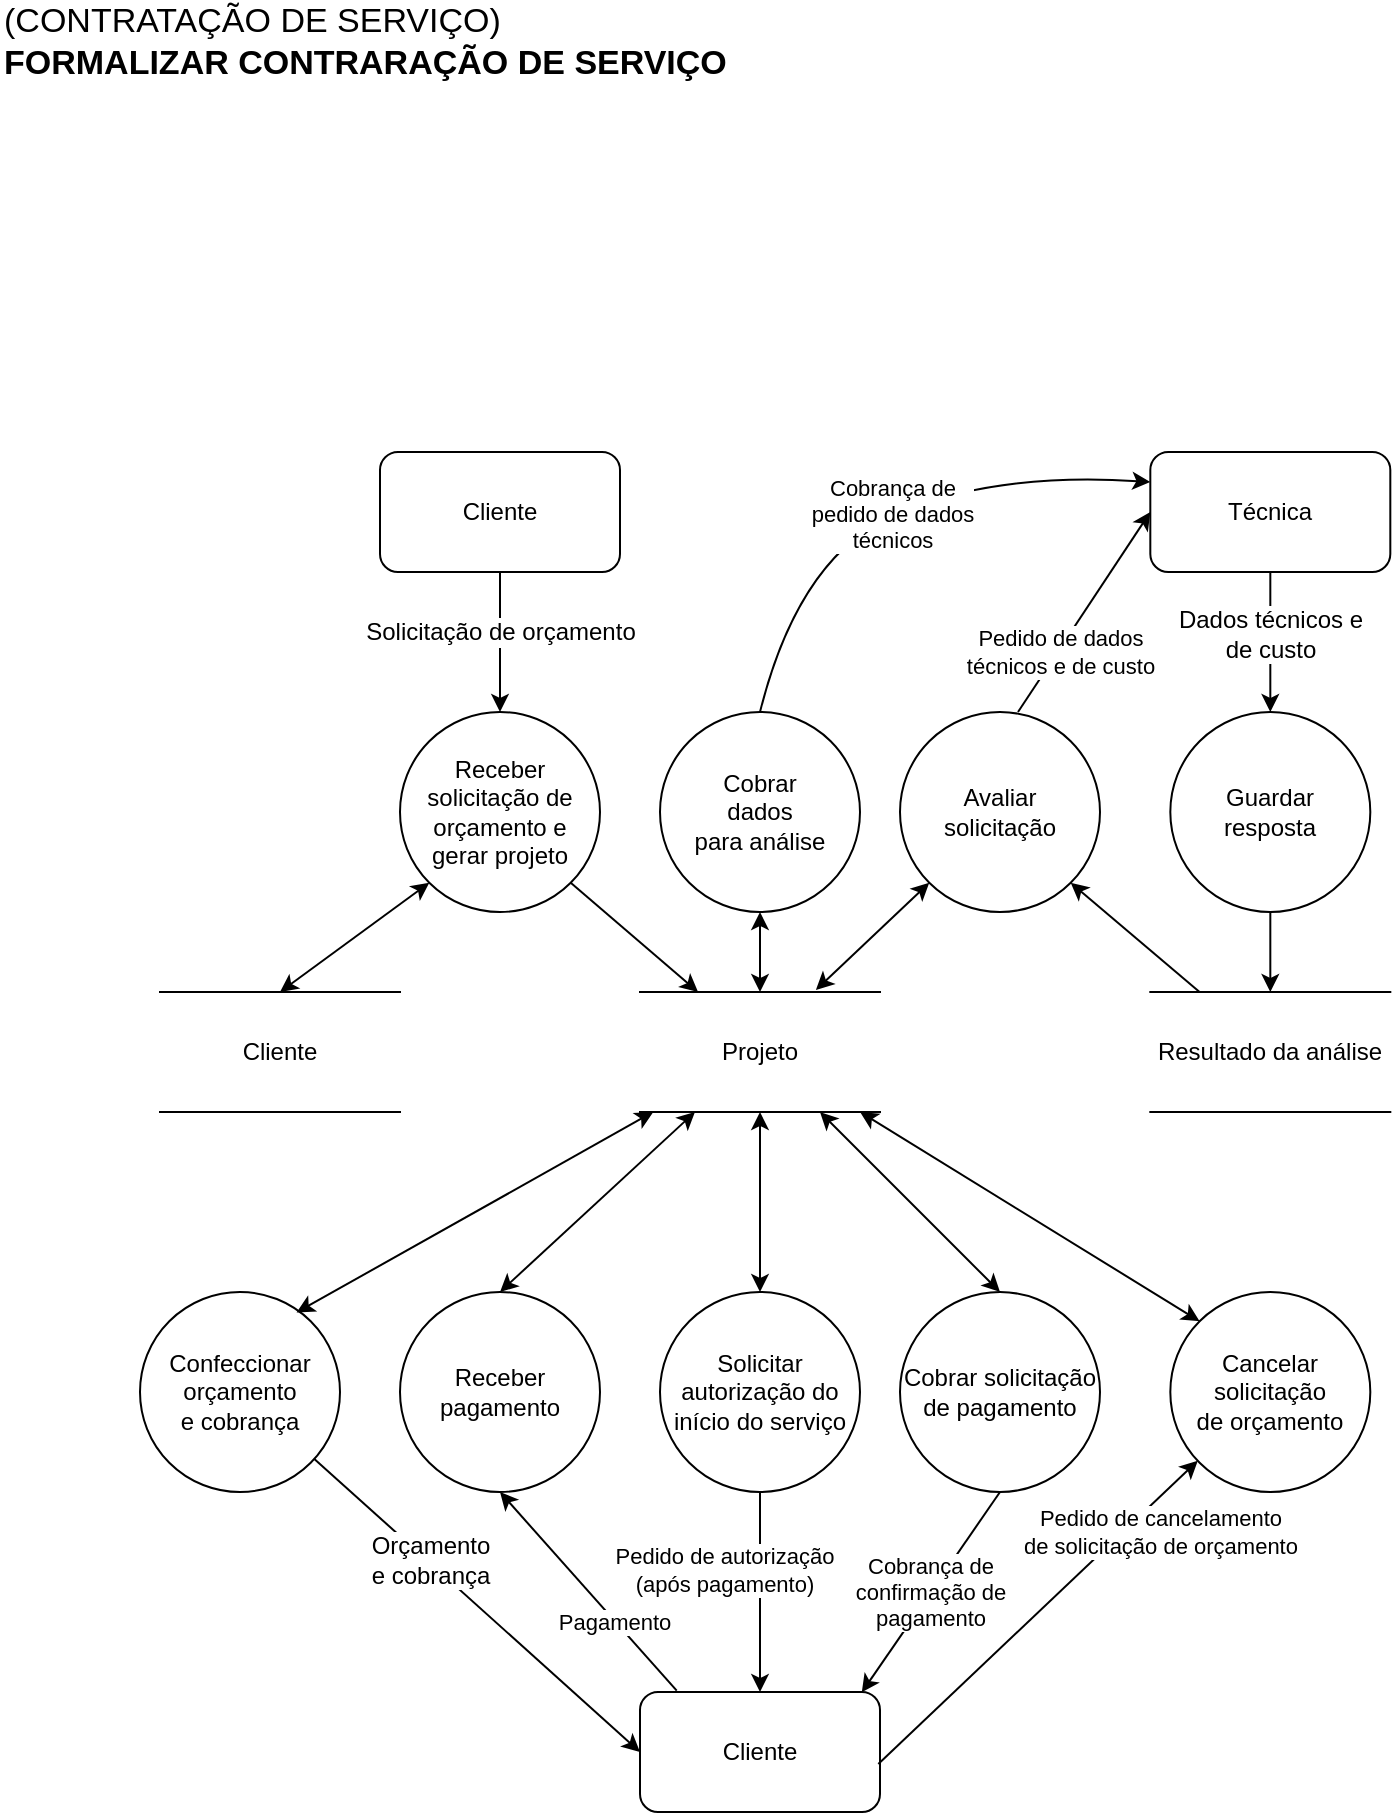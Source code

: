<mxfile version="13.1.3" type="device" pages="11"><diagram id="C5RBs43oDa-KdzZeNtuy" name="Orçamento"><mxGraphModel dx="1422" dy="762" grid="1" gridSize="10" guides="1" tooltips="1" connect="1" arrows="1" fold="1" page="1" pageScale="1" pageWidth="850" pageHeight="1100" math="0" shadow="0"><root><mxCell id="WIyWlLk6GJQsqaUBKTNV-0"/><mxCell id="WIyWlLk6GJQsqaUBKTNV-1" parent="WIyWlLk6GJQsqaUBKTNV-0"/><mxCell id="VHODwKLt7uAdy8jMnxIu-0" value="Receber solicitação de orçamento e gerar projeto" style="ellipse;whiteSpace=wrap;html=1;aspect=fixed;" parent="WIyWlLk6GJQsqaUBKTNV-1" vertex="1"><mxGeometry x="220" y="370" width="100" height="100" as="geometry"/></mxCell><mxCell id="VHODwKLt7uAdy8jMnxIu-1" value="Cliente" style="rounded=1;whiteSpace=wrap;html=1;" parent="WIyWlLk6GJQsqaUBKTNV-1" vertex="1"><mxGeometry x="210" y="240" width="120" height="60" as="geometry"/></mxCell><mxCell id="VHODwKLt7uAdy8jMnxIu-4" value="Projeto" style="shape=partialRectangle;whiteSpace=wrap;html=1;left=0;right=0;fillColor=none;" parent="WIyWlLk6GJQsqaUBKTNV-1" vertex="1"><mxGeometry x="340" y="510" width="120" height="60" as="geometry"/></mxCell><mxCell id="VHODwKLt7uAdy8jMnxIu-8" value="Avaliar&lt;br&gt;solicitação" style="ellipse;whiteSpace=wrap;html=1;aspect=fixed;" parent="WIyWlLk6GJQsqaUBKTNV-1" vertex="1"><mxGeometry x="470" y="370" width="100" height="100" as="geometry"/></mxCell><mxCell id="VHODwKLt7uAdy8jMnxIu-9" value="Técnica" style="rounded=1;whiteSpace=wrap;html=1;" parent="WIyWlLk6GJQsqaUBKTNV-1" vertex="1"><mxGeometry x="595.16" y="240" width="120" height="60" as="geometry"/></mxCell><mxCell id="VHODwKLt7uAdy8jMnxIu-10" value="Resultado da análise" style="shape=partialRectangle;whiteSpace=wrap;html=1;left=0;right=0;fillColor=none;" parent="WIyWlLk6GJQsqaUBKTNV-1" vertex="1"><mxGeometry x="595.16" y="510" width="120" height="60" as="geometry"/></mxCell><mxCell id="VHODwKLt7uAdy8jMnxIu-16" value="" style="endArrow=classic;html=1;entryX=0.5;entryY=0;entryDx=0;entryDy=0;exitX=0.5;exitY=1;exitDx=0;exitDy=0;" parent="WIyWlLk6GJQsqaUBKTNV-1" source="VHODwKLt7uAdy8jMnxIu-1" target="VHODwKLt7uAdy8jMnxIu-0" edge="1"><mxGeometry width="50" height="50" relative="1" as="geometry"><mxPoint x="240" y="280" as="sourcePoint"/><mxPoint x="650" y="480" as="targetPoint"/></mxGeometry></mxCell><mxCell id="VHODwKLt7uAdy8jMnxIu-17" value="&lt;div&gt;Solicitação de orçamento&lt;/div&gt;" style="text;html=1;align=center;verticalAlign=middle;resizable=0;points=[];labelBackgroundColor=#ffffff;" parent="VHODwKLt7uAdy8jMnxIu-16" vertex="1" connectable="0"><mxGeometry x="0.311" relative="1" as="geometry"><mxPoint y="-16" as="offset"/></mxGeometry></mxCell><mxCell id="VHODwKLt7uAdy8jMnxIu-18" value="" style="endArrow=classic;html=1;entryX=0.242;entryY=0;entryDx=0;entryDy=0;entryPerimeter=0;exitX=1;exitY=1;exitDx=0;exitDy=0;" parent="WIyWlLk6GJQsqaUBKTNV-1" source="VHODwKLt7uAdy8jMnxIu-0" target="VHODwKLt7uAdy8jMnxIu-4" edge="1"><mxGeometry width="50" height="50" relative="1" as="geometry"><mxPoint x="194" y="450" as="sourcePoint"/><mxPoint x="148.318" y="499" as="targetPoint"/></mxGeometry></mxCell><mxCell id="VHODwKLt7uAdy8jMnxIu-20" value="Guardar&lt;br&gt;resposta" style="ellipse;whiteSpace=wrap;html=1;aspect=fixed;" parent="WIyWlLk6GJQsqaUBKTNV-1" vertex="1"><mxGeometry x="605.16" y="370" width="100" height="100" as="geometry"/></mxCell><mxCell id="VHODwKLt7uAdy8jMnxIu-23" value="" style="endArrow=classic;html=1;exitX=0.5;exitY=1;exitDx=0;exitDy=0;" parent="WIyWlLk6GJQsqaUBKTNV-1" source="VHODwKLt7uAdy8jMnxIu-9" target="VHODwKLt7uAdy8jMnxIu-20" edge="1"><mxGeometry width="50" height="50" relative="1" as="geometry"><mxPoint x="605.16" y="245" as="sourcePoint"/><mxPoint x="735.16" y="485" as="targetPoint"/></mxGeometry></mxCell><mxCell id="VHODwKLt7uAdy8jMnxIu-24" value="&lt;div&gt;Dados técnicos e&lt;/div&gt;&lt;div&gt;de custo&lt;/div&gt;" style="text;html=1;align=center;verticalAlign=middle;resizable=0;points=[];labelBackgroundColor=#ffffff;" parent="VHODwKLt7uAdy8jMnxIu-23" vertex="1" connectable="0"><mxGeometry x="0.754" relative="1" as="geometry"><mxPoint y="-31" as="offset"/></mxGeometry></mxCell><mxCell id="VHODwKLt7uAdy8jMnxIu-30" value="" style="endArrow=classic;startArrow=classic;html=1;exitX=0.733;exitY=-0.017;exitDx=0;exitDy=0;entryX=0;entryY=1;entryDx=0;entryDy=0;exitPerimeter=0;" parent="WIyWlLk6GJQsqaUBKTNV-1" source="VHODwKLt7uAdy8jMnxIu-4" target="VHODwKLt7uAdy8jMnxIu-8" edge="1"><mxGeometry width="50" height="50" relative="1" as="geometry"><mxPoint x="480" y="530" as="sourcePoint"/><mxPoint x="530" y="480" as="targetPoint"/></mxGeometry></mxCell><mxCell id="VHODwKLt7uAdy8jMnxIu-33" value="Confeccionar orçamento&lt;br&gt;e cobrança" style="ellipse;whiteSpace=wrap;html=1;aspect=fixed;" parent="WIyWlLk6GJQsqaUBKTNV-1" vertex="1"><mxGeometry x="90" y="660" width="100" height="100" as="geometry"/></mxCell><mxCell id="VHODwKLt7uAdy8jMnxIu-34" value="Cliente" style="rounded=1;whiteSpace=wrap;html=1;" parent="WIyWlLk6GJQsqaUBKTNV-1" vertex="1"><mxGeometry x="340" y="860" width="120" height="60" as="geometry"/></mxCell><mxCell id="VHODwKLt7uAdy8jMnxIu-38" value="" style="endArrow=classic;html=1;entryX=0;entryY=0.5;entryDx=0;entryDy=0;" parent="WIyWlLk6GJQsqaUBKTNV-1" source="VHODwKLt7uAdy8jMnxIu-33" target="VHODwKLt7uAdy8jMnxIu-34" edge="1"><mxGeometry width="50" height="50" relative="1" as="geometry"><mxPoint x="580" y="780" as="sourcePoint"/><mxPoint x="390" y="800" as="targetPoint"/></mxGeometry></mxCell><mxCell id="VHODwKLt7uAdy8jMnxIu-39" value="Orçamento&lt;br&gt;e cobrança" style="text;html=1;align=center;verticalAlign=middle;resizable=0;points=[];labelBackgroundColor=#ffffff;" parent="VHODwKLt7uAdy8jMnxIu-38" vertex="1" connectable="0"><mxGeometry x="-0.3" y="1" relative="1" as="geometry"><mxPoint as="offset"/></mxGeometry></mxCell><mxCell id="VHODwKLt7uAdy8jMnxIu-43" value="" style="endArrow=classic;startArrow=classic;html=1;entryX=0.783;entryY=0.102;entryDx=0;entryDy=0;entryPerimeter=0;" parent="WIyWlLk6GJQsqaUBKTNV-1" source="VHODwKLt7uAdy8jMnxIu-4" target="VHODwKLt7uAdy8jMnxIu-33" edge="1"><mxGeometry width="50" height="50" relative="1" as="geometry"><mxPoint x="170" y="620" as="sourcePoint"/><mxPoint x="220" y="570" as="targetPoint"/></mxGeometry></mxCell><mxCell id="9nqTh4BEYh99MRTopix7-0" value="&lt;span style=&quot;font-weight: normal&quot;&gt;(CONTRATAÇÃO DE SERVIÇO)&lt;/span&gt;&lt;br&gt;FORMALIZAR CONTRARAÇÃO DE SERVIÇO" style="text;html=1;strokeColor=none;fillColor=none;align=left;verticalAlign=middle;whiteSpace=wrap;rounded=0;fontSize=17;fontStyle=1" parent="WIyWlLk6GJQsqaUBKTNV-1" vertex="1"><mxGeometry x="20" y="20" width="390" height="30" as="geometry"/></mxCell><mxCell id="RYHzJ89W8UUkiIkxpZPN-0" value="Receber pagamento" style="ellipse;whiteSpace=wrap;html=1;aspect=fixed;" parent="WIyWlLk6GJQsqaUBKTNV-1" vertex="1"><mxGeometry x="220" y="660" width="100" height="100" as="geometry"/></mxCell><mxCell id="RYHzJ89W8UUkiIkxpZPN-1" value="Pagamento" style="endArrow=classic;html=1;entryX=0.5;entryY=1;entryDx=0;entryDy=0;exitX=0.153;exitY=-0.011;exitDx=0;exitDy=0;exitPerimeter=0;" parent="WIyWlLk6GJQsqaUBKTNV-1" source="VHODwKLt7uAdy8jMnxIu-34" target="RYHzJ89W8UUkiIkxpZPN-0" edge="1"><mxGeometry x="-0.297" width="50" height="50" relative="1" as="geometry"><mxPoint x="350" y="862" as="sourcePoint"/><mxPoint x="850" y="510" as="targetPoint"/><mxPoint as="offset"/></mxGeometry></mxCell><mxCell id="9vOityptrF7A5wk0BjVr-3" value="" style="endArrow=classic;html=1;exitX=0.5;exitY=1;exitDx=0;exitDy=0;entryX=0.5;entryY=0;entryDx=0;entryDy=0;" parent="WIyWlLk6GJQsqaUBKTNV-1" source="VHODwKLt7uAdy8jMnxIu-20" target="VHODwKLt7uAdy8jMnxIu-10" edge="1"><mxGeometry width="50" height="50" relative="1" as="geometry"><mxPoint x="375.16" y="350" as="sourcePoint"/><mxPoint x="425.16" y="300" as="targetPoint"/></mxGeometry></mxCell><mxCell id="hol8LKQWop8-ZjVWx6fJ-0" value="Pedido de dados&lt;br&gt;técnicos e de custo" style="endArrow=classic;html=1;exitX=0.59;exitY=0;exitDx=0;exitDy=0;entryX=0;entryY=0.5;entryDx=0;entryDy=0;exitPerimeter=0;" parent="WIyWlLk6GJQsqaUBKTNV-1" source="VHODwKLt7uAdy8jMnxIu-8" target="VHODwKLt7uAdy8jMnxIu-9" edge="1"><mxGeometry x="-0.389" y="-1" width="50" height="50" relative="1" as="geometry"><mxPoint x="569.995" y="374.645" as="sourcePoint"/><mxPoint x="560.64" y="470" as="targetPoint"/><mxPoint as="offset"/></mxGeometry></mxCell><mxCell id="R8j0aFp6yIZajwOwXV4z-0" value="" style="endArrow=classic;html=1;entryX=1;entryY=1;entryDx=0;entryDy=0;" parent="WIyWlLk6GJQsqaUBKTNV-1" source="VHODwKLt7uAdy8jMnxIu-10" target="VHODwKLt7uAdy8jMnxIu-8" edge="1"><mxGeometry width="50" height="50" relative="1" as="geometry"><mxPoint x="510.64" y="520" as="sourcePoint"/><mxPoint x="569.995" y="445.355" as="targetPoint"/></mxGeometry></mxCell><mxCell id="R4Y45ZR7IryvOq3IZRYJ-0" value="Solicitar autorização do&lt;br&gt;início do serviço" style="ellipse;whiteSpace=wrap;html=1;aspect=fixed;" parent="WIyWlLk6GJQsqaUBKTNV-1" vertex="1"><mxGeometry x="350" y="660" width="100" height="100" as="geometry"/></mxCell><mxCell id="R4Y45ZR7IryvOq3IZRYJ-4" value="Pedido de autorização&lt;br&gt;(após pagamento)" style="endArrow=classic;html=1;entryX=0.5;entryY=0;entryDx=0;entryDy=0;exitX=0.5;exitY=1;exitDx=0;exitDy=0;" parent="WIyWlLk6GJQsqaUBKTNV-1" source="R4Y45ZR7IryvOq3IZRYJ-0" target="VHODwKLt7uAdy8jMnxIu-34" edge="1"><mxGeometry x="-0.216" y="-18" width="50" height="50" relative="1" as="geometry"><mxPoint x="300" y="720" as="sourcePoint"/><mxPoint x="300" y="800" as="targetPoint"/><mxPoint as="offset"/></mxGeometry></mxCell><mxCell id="_xG3Q26KaPGzNqQEvA8r-0" value="Cobrar&lt;br&gt;dados&lt;br&gt;para análise" style="ellipse;whiteSpace=wrap;html=1;aspect=fixed;" parent="WIyWlLk6GJQsqaUBKTNV-1" vertex="1"><mxGeometry x="350" y="370" width="100" height="100" as="geometry"/></mxCell><mxCell id="afvWrMar5AEzm-FJOuai-1" value="" style="endArrow=classic;startArrow=classic;html=1;entryX=0.5;entryY=1;entryDx=0;entryDy=0;exitX=0.5;exitY=0;exitDx=0;exitDy=0;" parent="WIyWlLk6GJQsqaUBKTNV-1" source="VHODwKLt7uAdy8jMnxIu-4" target="_xG3Q26KaPGzNqQEvA8r-0" edge="1"><mxGeometry width="50" height="50" relative="1" as="geometry"><mxPoint x="650" y="550" as="sourcePoint"/><mxPoint x="700" y="500" as="targetPoint"/></mxGeometry></mxCell><mxCell id="afvWrMar5AEzm-FJOuai-2" value="Cobrar solicitação&lt;br&gt;de pagamento" style="ellipse;whiteSpace=wrap;html=1;aspect=fixed;" parent="WIyWlLk6GJQsqaUBKTNV-1" vertex="1"><mxGeometry x="470" y="660" width="100" height="100" as="geometry"/></mxCell><mxCell id="afvWrMar5AEzm-FJOuai-3" value="" style="endArrow=classic;startArrow=classic;html=1;entryX=0.5;entryY=0;entryDx=0;entryDy=0;" parent="WIyWlLk6GJQsqaUBKTNV-1" source="VHODwKLt7uAdy8jMnxIu-4" target="afvWrMar5AEzm-FJOuai-2" edge="1"><mxGeometry width="50" height="50" relative="1" as="geometry"><mxPoint x="450" y="570" as="sourcePoint"/><mxPoint x="560" y="560" as="targetPoint"/></mxGeometry></mxCell><mxCell id="afvWrMar5AEzm-FJOuai-5" value="Cancelar&lt;br&gt;solicitação&lt;br&gt;de orçamento" style="ellipse;whiteSpace=wrap;html=1;aspect=fixed;" parent="WIyWlLk6GJQsqaUBKTNV-1" vertex="1"><mxGeometry x="605.16" y="660" width="100" height="100" as="geometry"/></mxCell><mxCell id="Wm5UFCSPjbvfgkroD5E0-2" value="Cobrança de&lt;br&gt;pedido de dados&lt;br&gt;técnicos" style="curved=1;endArrow=classic;html=1;entryX=0;entryY=0.25;entryDx=0;entryDy=0;exitX=0.5;exitY=0;exitDx=0;exitDy=0;" parent="WIyWlLk6GJQsqaUBKTNV-1" edge="1"><mxGeometry width="50" height="50" relative="1" as="geometry"><mxPoint x="400" y="370" as="sourcePoint"/><mxPoint x="595.16" y="255" as="targetPoint"/><Array as="points"><mxPoint x="420" y="290"/><mxPoint x="520" y="250"/></Array></mxGeometry></mxCell><mxCell id="AmTUyoUjs_a8Eo0dyZ31-0" value="" style="endArrow=classic;startArrow=classic;html=1;exitX=0.5;exitY=0;exitDx=0;exitDy=0;" parent="WIyWlLk6GJQsqaUBKTNV-1" source="R4Y45ZR7IryvOq3IZRYJ-0" target="VHODwKLt7uAdy8jMnxIu-4" edge="1"><mxGeometry width="50" height="50" relative="1" as="geometry"><mxPoint x="490" y="550" as="sourcePoint"/><mxPoint x="376" y="580" as="targetPoint"/></mxGeometry></mxCell><mxCell id="By8wpy8SvYN6S1kHvBjb-0" value="" style="endArrow=classic;startArrow=classic;html=1;exitX=0;exitY=0;exitDx=0;exitDy=0;entryX=0.917;entryY=1;entryDx=0;entryDy=0;entryPerimeter=0;" parent="WIyWlLk6GJQsqaUBKTNV-1" source="afvWrMar5AEzm-FJOuai-5" target="VHODwKLt7uAdy8jMnxIu-4" edge="1"><mxGeometry width="50" height="50" relative="1" as="geometry"><mxPoint x="470" y="570" as="sourcePoint"/><mxPoint x="520" y="520" as="targetPoint"/></mxGeometry></mxCell><mxCell id="By8wpy8SvYN6S1kHvBjb-1" value="" style="endArrow=classic;startArrow=classic;html=1;exitX=0.5;exitY=0;exitDx=0;exitDy=0;" parent="WIyWlLk6GJQsqaUBKTNV-1" source="RYHzJ89W8UUkiIkxpZPN-0" target="VHODwKLt7uAdy8jMnxIu-4" edge="1"><mxGeometry width="50" height="50" relative="1" as="geometry"><mxPoint x="470" y="570" as="sourcePoint"/><mxPoint x="520" y="520" as="targetPoint"/></mxGeometry></mxCell><mxCell id="qIr56mrdIod_6UdkLbPh-0" value="Pedido de cancelamento&lt;br&gt;de solicitação de orçamento" style="endArrow=classic;html=1;exitX=0.993;exitY=0.6;exitDx=0;exitDy=0;exitPerimeter=0;" parent="WIyWlLk6GJQsqaUBKTNV-1" source="VHODwKLt7uAdy8jMnxIu-34" target="afvWrMar5AEzm-FJOuai-5" edge="1"><mxGeometry x="0.653" y="-13" width="50" height="50" relative="1" as="geometry"><mxPoint x="450" y="730" as="sourcePoint"/><mxPoint x="500" y="680" as="targetPoint"/><mxPoint as="offset"/></mxGeometry></mxCell><mxCell id="qIr56mrdIod_6UdkLbPh-1" value="Cobrança de&lt;br&gt;confirmação de&lt;br&gt;pagamento" style="endArrow=classic;html=1;exitX=0.5;exitY=1;exitDx=0;exitDy=0;entryX=0.924;entryY=0.003;entryDx=0;entryDy=0;entryPerimeter=0;" parent="WIyWlLk6GJQsqaUBKTNV-1" source="afvWrMar5AEzm-FJOuai-2" target="VHODwKLt7uAdy8jMnxIu-34" edge="1"><mxGeometry width="50" height="50" relative="1" as="geometry"><mxPoint x="450" y="730" as="sourcePoint"/><mxPoint x="500" y="680" as="targetPoint"/></mxGeometry></mxCell><mxCell id="a8PbDXjVlzYVSTuR4c-Z-0" value="Cliente" style="shape=partialRectangle;whiteSpace=wrap;html=1;left=0;right=0;fillColor=none;" parent="WIyWlLk6GJQsqaUBKTNV-1" vertex="1"><mxGeometry x="100" y="510" width="120" height="60" as="geometry"/></mxCell><mxCell id="a8PbDXjVlzYVSTuR4c-Z-1" value="" style="endArrow=classic;startArrow=classic;html=1;exitX=0.5;exitY=0;exitDx=0;exitDy=0;entryX=0;entryY=1;entryDx=0;entryDy=0;" parent="WIyWlLk6GJQsqaUBKTNV-1" source="a8PbDXjVlzYVSTuR4c-Z-0" target="VHODwKLt7uAdy8jMnxIu-0" edge="1"><mxGeometry width="50" height="50" relative="1" as="geometry"><mxPoint x="400" y="410" as="sourcePoint"/><mxPoint x="450" y="360" as="targetPoint"/></mxGeometry></mxCell></root></mxGraphModel></diagram><diagram id="A8YRLk2Jh_OSkQksyPqW" name="Agendamento"><mxGraphModel dx="1422" dy="762" grid="1" gridSize="10" guides="1" tooltips="1" connect="1" arrows="1" fold="1" page="1" pageScale="1" pageWidth="850" pageHeight="1100" math="0" shadow="0"><root><mxCell id="z7Fmm6mJsP4Rc-m0eVXu-0"/><mxCell id="z7Fmm6mJsP4Rc-m0eVXu-1" parent="z7Fmm6mJsP4Rc-m0eVXu-0"/><mxCell id="EuhC-bhUaU4TZIGEjUDU-0" value="&lt;span style=&quot;font-weight: normal&quot;&gt;(CONTRATAÇÃO DE SERVIÇO)&lt;/span&gt;&lt;br&gt;AGENDAR REALIZAÇÃO DE SERVIÇO" style="text;html=1;strokeColor=none;fillColor=none;align=left;verticalAlign=middle;whiteSpace=wrap;rounded=0;fontSize=17;fontStyle=1" parent="z7Fmm6mJsP4Rc-m0eVXu-1" vertex="1"><mxGeometry x="39" y="20" width="340" height="30" as="geometry"/></mxCell><mxCell id="-MqdabNMi41fzP6VtlOK-0" value="Cliente" style="rounded=1;whiteSpace=wrap;html=1;" parent="z7Fmm6mJsP4Rc-m0eVXu-1" vertex="1"><mxGeometry x="280.132" y="180" width="148.76" height="72.188" as="geometry"/></mxCell><mxCell id="-MqdabNMi41fzP6VtlOK-1" value="" style="endArrow=classic;html=1;entryX=0.33;entryY=0.011;entryDx=0;entryDy=0;entryPerimeter=0;exitX=1;exitY=1;exitDx=0;exitDy=0;" parent="z7Fmm6mJsP4Rc-m0eVXu-1" source="-MqdabNMi41fzP6VtlOK-0" target="NVf48OO3OI0IKp9SDI27-0" edge="1"><mxGeometry width="50" height="50" relative="1" as="geometry"><mxPoint x="354.83" y="252" as="sourcePoint"/><mxPoint x="827.417" y="540.938" as="targetPoint"/></mxGeometry></mxCell><mxCell id="-MqdabNMi41fzP6VtlOK-2" value="&lt;div&gt;Confirmação da data&lt;/div&gt;" style="text;html=1;align=center;verticalAlign=middle;resizable=0;points=[];labelBackgroundColor=#ffffff;" parent="-MqdabNMi41fzP6VtlOK-1" vertex="1" connectable="0"><mxGeometry x="0.311" relative="1" as="geometry"><mxPoint y="-16" as="offset"/></mxGeometry></mxCell><mxCell id="-MqdabNMi41fzP6VtlOK-3" value="Enviar agenda disponível" style="ellipse;whiteSpace=wrap;html=1;aspect=fixed;" parent="z7Fmm6mJsP4Rc-m0eVXu-1" vertex="1"><mxGeometry x="294.359" y="336.408" width="120.313" height="120.313" as="geometry"/></mxCell><mxCell id="-MqdabNMi41fzP6VtlOK-5" value="Solicitação de serviço" style="shape=partialRectangle;whiteSpace=wrap;html=1;left=0;right=0;fillColor=none;" parent="z7Fmm6mJsP4Rc-m0eVXu-1" vertex="1"><mxGeometry x="280.132" y="540.938" width="148.76" height="72.188" as="geometry"/></mxCell><mxCell id="QiUJyHDK2OyIXpGi3yp5-0" value="Informar agenda&lt;br&gt;técnica" style="ellipse;whiteSpace=wrap;html=1;aspect=fixed;" parent="z7Fmm6mJsP4Rc-m0eVXu-1" vertex="1"><mxGeometry x="660.227" y="336.408" width="120.313" height="120.313" as="geometry"/></mxCell><mxCell id="QiUJyHDK2OyIXpGi3yp5-1" value="Técnica" style="rounded=1;whiteSpace=wrap;html=1;" parent="z7Fmm6mJsP4Rc-m0eVXu-1" vertex="1"><mxGeometry x="646.0" y="180" width="148.76" height="72.188" as="geometry"/></mxCell><mxCell id="QiUJyHDK2OyIXpGi3yp5-2" value="Agendamento" style="shape=partialRectangle;whiteSpace=wrap;html=1;left=0;right=0;fillColor=none;" parent="z7Fmm6mJsP4Rc-m0eVXu-1" vertex="1"><mxGeometry x="476.0" y="540.938" width="148.76" height="72.188" as="geometry"/></mxCell><mxCell id="QiUJyHDK2OyIXpGi3yp5-3" value="" style="endArrow=classic;html=1;exitX=0.5;exitY=0;exitDx=0;exitDy=0;entryX=0.5;entryY=1;entryDx=0;entryDy=0;" parent="z7Fmm6mJsP4Rc-m0eVXu-1" source="QiUJyHDK2OyIXpGi3yp5-0" target="QiUJyHDK2OyIXpGi3yp5-1" edge="1"><mxGeometry width="50" height="50" relative="1" as="geometry"><mxPoint x="821.384" y="601.094" as="sourcePoint"/><mxPoint x="722.211" y="252.188" as="targetPoint"/></mxGeometry></mxCell><mxCell id="QiUJyHDK2OyIXpGi3yp5-4" value="&lt;div&gt;Agenda de serviço&lt;/div&gt;" style="text;html=1;align=center;verticalAlign=middle;resizable=0;points=[];labelBackgroundColor=#ffffff;" parent="QiUJyHDK2OyIXpGi3yp5-3" vertex="1" connectable="0"><mxGeometry x="0.754" relative="1" as="geometry"><mxPoint x="-8.882e-16" y="30.0" as="offset"/></mxGeometry></mxCell><mxCell id="qm6ZDj1t0B11kWcHbbYM-0" value="Informar&lt;br&gt;Instalação" style="ellipse;whiteSpace=wrap;html=1;aspect=fixed;" parent="z7Fmm6mJsP4Rc-m0eVXu-1" vertex="1"><mxGeometry x="490.229" y="679.993" width="120.313" height="120.313" as="geometry"/></mxCell><mxCell id="BGGmpwTkeO8uS0DduRDW-0" value="" style="endArrow=classic;html=1;entryX=0.5;entryY=0;entryDx=0;entryDy=0;exitX=0.5;exitY=1;exitDx=0;exitDy=0;" parent="z7Fmm6mJsP4Rc-m0eVXu-1" source="QiUJyHDK2OyIXpGi3yp5-2" target="qm6ZDj1t0B11kWcHbbYM-0" edge="1"><mxGeometry width="50" height="50" relative="1" as="geometry"><mxPoint x="725.764" y="577.031" as="sourcePoint"/><mxPoint x="787.747" y="516.875" as="targetPoint"/></mxGeometry></mxCell><mxCell id="uqqQdRw4oOH8JdCJN9qx-0" value="Cliente" style="rounded=1;whiteSpace=wrap;html=1;" parent="z7Fmm6mJsP4Rc-m0eVXu-1" vertex="1"><mxGeometry x="280.132" y="892.503" width="148.76" height="72.188" as="geometry"/></mxCell><mxCell id="uqqQdRw4oOH8JdCJN9qx-1" value="Confirmação&lt;br&gt;da instalação" style="endArrow=classic;html=1;entryX=0.872;entryY=-0.009;entryDx=0;entryDy=0;entryPerimeter=0;" parent="z7Fmm6mJsP4Rc-m0eVXu-1" source="qm6ZDj1t0B11kWcHbbYM-0" target="uqqQdRw4oOH8JdCJN9qx-0" edge="1"><mxGeometry x="-0.397" y="7" width="50" height="50" relative="1" as="geometry"><mxPoint x="552.212" y="988.752" as="sourcePoint"/><mxPoint x="714.609" y="844.378" as="targetPoint"/><mxPoint as="offset"/></mxGeometry></mxCell><mxCell id="N_2YeYjM9PmBxwzdXkK9-0" value="Projeto" style="shape=partialRectangle;whiteSpace=wrap;html=1;left=0;right=0;fillColor=none;" parent="z7Fmm6mJsP4Rc-m0eVXu-1" vertex="1"><mxGeometry x="81" y="540.938" width="148.76" height="72.188" as="geometry"/></mxCell><mxCell id="N_2YeYjM9PmBxwzdXkK9-1" value="Cliente" style="rounded=1;whiteSpace=wrap;html=1;" parent="z7Fmm6mJsP4Rc-m0eVXu-1" vertex="1"><mxGeometry x="81" y="180" width="148.76" height="72.188" as="geometry"/></mxCell><mxCell id="N_2YeYjM9PmBxwzdXkK9-2" value="Receber autorização de serviço" style="ellipse;whiteSpace=wrap;html=1;aspect=fixed;" parent="z7Fmm6mJsP4Rc-m0eVXu-1" vertex="1"><mxGeometry x="95.227" y="336.406" width="120.313" height="120.313" as="geometry"/></mxCell><mxCell id="N_2YeYjM9PmBxwzdXkK9-3" value="Autorização de&lt;br&gt;início de serviço" style="endArrow=classic;html=1;exitX=0.5;exitY=1;exitDx=0;exitDy=0;entryX=0.5;entryY=0;entryDx=0;entryDy=0;" parent="z7Fmm6mJsP4Rc-m0eVXu-1" source="N_2YeYjM9PmBxwzdXkK9-1" target="N_2YeYjM9PmBxwzdXkK9-2" edge="1"><mxGeometry x="-0.143" width="50" height="50" relative="1" as="geometry"><mxPoint x="491.921" y="601.094" as="sourcePoint"/><mxPoint x="553.904" y="540.938" as="targetPoint"/><mxPoint y="1" as="offset"/></mxGeometry></mxCell><mxCell id="t8lSA6eYmMaBBLdvYSdx-0" value="" style="endArrow=classic;html=1;" parent="z7Fmm6mJsP4Rc-m0eVXu-1" source="N_2YeYjM9PmBxwzdXkK9-0" edge="1"><mxGeometry width="50" height="50" relative="1" as="geometry"><mxPoint x="542.293" y="480.781" as="sourcePoint"/><mxPoint x="305" y="432" as="targetPoint"/></mxGeometry></mxCell><mxCell id="F0BCRH4RBO_F4M9bLUbj-1" value="" style="endArrow=classic;startArrow=classic;html=1;entryX=0.5;entryY=1;entryDx=0;entryDy=0;exitX=0.5;exitY=0;exitDx=0;exitDy=0;" parent="z7Fmm6mJsP4Rc-m0eVXu-1" source="-MqdabNMi41fzP6VtlOK-5" target="-MqdabNMi41fzP6VtlOK-3" edge="1"><mxGeometry width="50" height="50" relative="1" as="geometry"><mxPoint x="257.83" y="470" as="sourcePoint"/><mxPoint x="307.83" y="420" as="targetPoint"/></mxGeometry></mxCell><mxCell id="U1632UU9eKoDQRWTzEF_-0" value="" style="endArrow=classic;startArrow=classic;html=1;exitX=0.5;exitY=0;exitDx=0;exitDy=0;entryX=0.5;entryY=1;entryDx=0;entryDy=0;" parent="z7Fmm6mJsP4Rc-m0eVXu-1" source="N_2YeYjM9PmBxwzdXkK9-0" target="N_2YeYjM9PmBxwzdXkK9-2" edge="1"><mxGeometry width="50" height="50" relative="1" as="geometry"><mxPoint x="421" y="500" as="sourcePoint"/><mxPoint x="151" y="460" as="targetPoint"/></mxGeometry></mxCell><mxCell id="NVf48OO3OI0IKp9SDI27-0" value="Agendar&lt;br&gt;serviço" style="ellipse;whiteSpace=wrap;html=1;aspect=fixed;" parent="z7Fmm6mJsP4Rc-m0eVXu-1" vertex="1"><mxGeometry x="490.229" y="336.408" width="120.313" height="120.313" as="geometry"/></mxCell><mxCell id="NVf48OO3OI0IKp9SDI27-1" value="Datas disponíveis" style="endArrow=classic;html=1;exitX=0.5;exitY=0;exitDx=0;exitDy=0;entryX=0.5;entryY=1;entryDx=0;entryDy=0;" parent="z7Fmm6mJsP4Rc-m0eVXu-1" source="-MqdabNMi41fzP6VtlOK-3" target="-MqdabNMi41fzP6VtlOK-0" edge="1"><mxGeometry width="50" height="50" relative="1" as="geometry"><mxPoint x="326" y="400" as="sourcePoint"/><mxPoint x="376" y="350" as="targetPoint"/></mxGeometry></mxCell><mxCell id="NVf48OO3OI0IKp9SDI27-2" value="" style="endArrow=classic;startArrow=classic;html=1;entryX=0;entryY=1;entryDx=0;entryDy=0;" parent="z7Fmm6mJsP4Rc-m0eVXu-1" source="-MqdabNMi41fzP6VtlOK-5" target="NVf48OO3OI0IKp9SDI27-0" edge="1"><mxGeometry width="50" height="50" relative="1" as="geometry"><mxPoint x="466" y="460" as="sourcePoint"/><mxPoint x="516" y="410" as="targetPoint"/></mxGeometry></mxCell><mxCell id="NVf48OO3OI0IKp9SDI27-5" value="" style="endArrow=classic;html=1;entryX=1;entryY=1;entryDx=0;entryDy=0;" parent="z7Fmm6mJsP4Rc-m0eVXu-1" source="QiUJyHDK2OyIXpGi3yp5-2" target="-MqdabNMi41fzP6VtlOK-3" edge="1"><mxGeometry width="50" height="50" relative="1" as="geometry"><mxPoint x="506" y="538" as="sourcePoint"/><mxPoint x="416" y="420" as="targetPoint"/></mxGeometry></mxCell><mxCell id="NVf48OO3OI0IKp9SDI27-6" value="" style="endArrow=classic;startArrow=classic;html=1;entryX=0.5;entryY=1;entryDx=0;entryDy=0;exitX=0.5;exitY=0;exitDx=0;exitDy=0;" parent="z7Fmm6mJsP4Rc-m0eVXu-1" source="QiUJyHDK2OyIXpGi3yp5-2" target="NVf48OO3OI0IKp9SDI27-0" edge="1"><mxGeometry width="50" height="50" relative="1" as="geometry"><mxPoint x="576" y="500" as="sourcePoint"/><mxPoint x="626" y="450" as="targetPoint"/></mxGeometry></mxCell><mxCell id="NVf48OO3OI0IKp9SDI27-7" value="Cobrar autorização&lt;br&gt;de início de serviço" style="ellipse;whiteSpace=wrap;html=1;aspect=fixed;" parent="z7Fmm6mJsP4Rc-m0eVXu-1" vertex="1"><mxGeometry x="95.227" y="679.996" width="120.313" height="120.313" as="geometry"/></mxCell><mxCell id="NVf48OO3OI0IKp9SDI27-8" value="Cobrar confirmação&lt;br&gt;de datas&lt;br&gt;disponíveis" style="ellipse;whiteSpace=wrap;html=1;aspect=fixed;" parent="z7Fmm6mJsP4Rc-m0eVXu-1" vertex="1"><mxGeometry x="294.357" y="679.996" width="120.313" height="120.313" as="geometry"/></mxCell><mxCell id="NVf48OO3OI0IKp9SDI27-10" value="Cobrança de autorização&lt;br&gt;de início do serviço" style="endArrow=classic;html=1;exitX=0.812;exitY=0.928;exitDx=0;exitDy=0;exitPerimeter=0;" parent="z7Fmm6mJsP4Rc-m0eVXu-1" source="NVf48OO3OI0IKp9SDI27-7" target="uqqQdRw4oOH8JdCJN9qx-0" edge="1"><mxGeometry width="50" height="50" relative="1" as="geometry"><mxPoint x="226" y="640" as="sourcePoint"/><mxPoint x="296" y="890" as="targetPoint"/></mxGeometry></mxCell><mxCell id="NVf48OO3OI0IKp9SDI27-12" value="Cobrança de&lt;br&gt;confirmação de data" style="endArrow=classic;html=1;exitX=0.5;exitY=1;exitDx=0;exitDy=0;" parent="z7Fmm6mJsP4Rc-m0eVXu-1" source="NVf48OO3OI0IKp9SDI27-8" target="uqqQdRw4oOH8JdCJN9qx-0" edge="1"><mxGeometry width="50" height="50" relative="1" as="geometry"><mxPoint x="226" y="640" as="sourcePoint"/><mxPoint x="276" y="590" as="targetPoint"/></mxGeometry></mxCell><mxCell id="YgJbdf1d9PuNT24etmnE-5" value="" style="endArrow=classic;html=1;exitX=1;exitY=1;exitDx=0;exitDy=0;" parent="z7Fmm6mJsP4Rc-m0eVXu-1" source="N_2YeYjM9PmBxwzdXkK9-2" target="-MqdabNMi41fzP6VtlOK-5" edge="1"><mxGeometry width="50" height="50" relative="1" as="geometry"><mxPoint x="390" y="530" as="sourcePoint"/><mxPoint x="440" y="480" as="targetPoint"/></mxGeometry></mxCell><mxCell id="YgJbdf1d9PuNT24etmnE-6" value="" style="endArrow=classic;startArrow=classic;html=1;exitX=0.5;exitY=0;exitDx=0;exitDy=0;" parent="z7Fmm6mJsP4Rc-m0eVXu-1" source="NVf48OO3OI0IKp9SDI27-7" target="N_2YeYjM9PmBxwzdXkK9-0" edge="1"><mxGeometry width="50" height="50" relative="1" as="geometry"><mxPoint x="365" y="720" as="sourcePoint"/><mxPoint x="415" y="670" as="targetPoint"/></mxGeometry></mxCell><mxCell id="4bCRPCOS_3GBgHYMKTEc-1" value="" style="endArrow=classic;startArrow=classic;html=1;entryX=0;entryY=1;entryDx=0;entryDy=0;" parent="z7Fmm6mJsP4Rc-m0eVXu-1" source="QiUJyHDK2OyIXpGi3yp5-2" target="QiUJyHDK2OyIXpGi3yp5-0" edge="1"><mxGeometry width="50" height="50" relative="1" as="geometry"><mxPoint x="490" y="500" as="sourcePoint"/><mxPoint x="540" y="450" as="targetPoint"/></mxGeometry></mxCell><mxCell id="4bCRPCOS_3GBgHYMKTEc-2" value="" style="endArrow=classic;startArrow=classic;html=1;exitX=0.5;exitY=0;exitDx=0;exitDy=0;" parent="z7Fmm6mJsP4Rc-m0eVXu-1" source="NVf48OO3OI0IKp9SDI27-8" target="-MqdabNMi41fzP6VtlOK-5" edge="1"><mxGeometry width="50" height="50" relative="1" as="geometry"><mxPoint x="450" y="700" as="sourcePoint"/><mxPoint x="500" y="650" as="targetPoint"/></mxGeometry></mxCell><mxCell id="4bCRPCOS_3GBgHYMKTEc-3" value="" style="endArrow=classic;startArrow=classic;html=1;entryX=0;entryY=0;entryDx=0;entryDy=0;" parent="z7Fmm6mJsP4Rc-m0eVXu-1" source="-MqdabNMi41fzP6VtlOK-5" target="qm6ZDj1t0B11kWcHbbYM-0" edge="1"><mxGeometry width="50" height="50" relative="1" as="geometry"><mxPoint x="450" y="700" as="sourcePoint"/><mxPoint x="500" y="650" as="targetPoint"/></mxGeometry></mxCell></root></mxGraphModel></diagram><diagram id="UKkoV5luRTLqS3bqg8G8" name="Fornecer dados"><mxGraphModel dx="1422" dy="762" grid="1" gridSize="10" guides="1" tooltips="1" connect="1" arrows="1" fold="1" page="1" pageScale="1" pageWidth="850" pageHeight="1100" math="0" shadow="0"><root><mxCell id="gPi2TTY5aAmj0NTeDKhX-0"/><mxCell id="gPi2TTY5aAmj0NTeDKhX-1" parent="gPi2TTY5aAmj0NTeDKhX-0"/><mxCell id="qqfDvPKsUZLAZex_Xaby-0" value="Equipamento" style="shape=partialRectangle;whiteSpace=wrap;html=1;left=0;right=0;fillColor=none;" parent="gPi2TTY5aAmj0NTeDKhX-1" vertex="1"><mxGeometry x="420" y="650" width="120" height="60" as="geometry"/></mxCell><mxCell id="FZF68_WwP_UnoWRKieKx-0" value="Avaliar equipamentos necessários" style="ellipse;whiteSpace=wrap;html=1;aspect=fixed;" parent="gPi2TTY5aAmj0NTeDKhX-1" vertex="1"><mxGeometry x="430" y="490" width="100" height="100" as="geometry"/></mxCell><mxCell id="M1zU7OcKFUJ8QwyeKl-0-0" value="Administração" style="rounded=1;whiteSpace=wrap;html=1;" parent="gPi2TTY5aAmj0NTeDKhX-1" vertex="1"><mxGeometry x="270" y="340" width="120" height="60" as="geometry"/></mxCell><mxCell id="M1zU7OcKFUJ8QwyeKl-0-1" value="Receber&lt;br&gt;dúvidas" style="ellipse;whiteSpace=wrap;html=1;aspect=fixed;" parent="gPi2TTY5aAmj0NTeDKhX-1" vertex="1"><mxGeometry x="280" y="490" width="100" height="100" as="geometry"/></mxCell><mxCell id="M1zU7OcKFUJ8QwyeKl-0-2" value="Dado técnico&lt;br&gt;para orçamento" style="shape=partialRectangle;whiteSpace=wrap;html=1;left=0;right=0;fillColor=none;" parent="gPi2TTY5aAmj0NTeDKhX-1" vertex="1"><mxGeometry x="270" y="650" width="120" height="60" as="geometry"/></mxCell><mxCell id="M1zU7OcKFUJ8QwyeKl-0-3" value="Pedido de dados&lt;br&gt;técnicos" style="endArrow=classic;html=1;exitX=0.5;exitY=1;exitDx=0;exitDy=0;entryX=0.5;entryY=0;entryDx=0;entryDy=0;" parent="gPi2TTY5aAmj0NTeDKhX-1" source="M1zU7OcKFUJ8QwyeKl-0-0" target="M1zU7OcKFUJ8QwyeKl-0-1" edge="1"><mxGeometry width="50" height="50" relative="1" as="geometry"><mxPoint x="640" y="680" as="sourcePoint"/><mxPoint x="690" y="630" as="targetPoint"/></mxGeometry></mxCell><mxCell id="M1zU7OcKFUJ8QwyeKl-0-4" value="" style="endArrow=classic;startArrow=classic;html=1;exitX=0.5;exitY=0;exitDx=0;exitDy=0;entryX=0.5;entryY=1;entryDx=0;entryDy=0;" parent="gPi2TTY5aAmj0NTeDKhX-1" source="M1zU7OcKFUJ8QwyeKl-0-2" target="M1zU7OcKFUJ8QwyeKl-0-1" edge="1"><mxGeometry width="50" height="50" relative="1" as="geometry"><mxPoint x="640" y="680" as="sourcePoint"/><mxPoint x="690" y="630" as="targetPoint"/></mxGeometry></mxCell><mxCell id="m9GKO2qTf6TLxIzjsGDc-0" value="" style="endArrow=classic;startArrow=classic;html=1;exitX=0.5;exitY=0;exitDx=0;exitDy=0;entryX=0.5;entryY=1;entryDx=0;entryDy=0;" parent="gPi2TTY5aAmj0NTeDKhX-1" source="qqfDvPKsUZLAZex_Xaby-0" target="FZF68_WwP_UnoWRKieKx-0" edge="1"><mxGeometry width="50" height="50" relative="1" as="geometry"><mxPoint x="610" y="680" as="sourcePoint"/><mxPoint x="660" y="630" as="targetPoint"/></mxGeometry></mxCell><mxCell id="m9GKO2qTf6TLxIzjsGDc-1" value="" style="endArrow=classic;html=1;entryX=0;entryY=1;entryDx=0;entryDy=0;exitX=0.808;exitY=-0.017;exitDx=0;exitDy=0;exitPerimeter=0;" parent="gPi2TTY5aAmj0NTeDKhX-1" source="M1zU7OcKFUJ8QwyeKl-0-2" target="FZF68_WwP_UnoWRKieKx-0" edge="1"><mxGeometry width="50" height="50" relative="1" as="geometry"><mxPoint x="430" y="740" as="sourcePoint"/><mxPoint x="690" y="630" as="targetPoint"/></mxGeometry></mxCell><mxCell id="QURkIoh-wmoBDjso1GZW-0" value="&lt;span style=&quot;font-weight: normal&quot;&gt;(CONTRATAÇÃO DE SERVIÇO)&lt;/span&gt;&lt;br&gt;FORNECER DADOS PARA ORÇAMENTO" style="text;html=1;strokeColor=none;fillColor=none;align=left;verticalAlign=middle;whiteSpace=wrap;rounded=0;fontSize=17;fontStyle=1" parent="gPi2TTY5aAmj0NTeDKhX-1" vertex="1"><mxGeometry x="30" y="20" width="390" height="30" as="geometry"/></mxCell><mxCell id="AzMEEzwG7D3SemN8OoCD-5" value="Dados técnicos" style="endArrow=classic;html=1;" parent="gPi2TTY5aAmj0NTeDKhX-1" source="FZF68_WwP_UnoWRKieKx-0" target="M1zU7OcKFUJ8QwyeKl-0-0" edge="1"><mxGeometry width="50" height="50" relative="1" as="geometry"><mxPoint x="410" y="520" as="sourcePoint"/><mxPoint x="460" y="470" as="targetPoint"/></mxGeometry></mxCell></root></mxGraphModel></diagram><diagram id="53ioy2h5zuUHHZRtO2E0" name="Instalação"><mxGraphModel dx="1422" dy="762" grid="1" gridSize="10" guides="1" tooltips="1" connect="1" arrows="1" fold="1" page="1" pageScale="1" pageWidth="850" pageHeight="1100" math="0" shadow="0"><root><mxCell id="G2vwTKtW_VycivMpDy-U-0"/><mxCell id="G2vwTKtW_VycivMpDy-U-1" parent="G2vwTKtW_VycivMpDy-U-0"/><mxCell id="MlF574J213eSImO-Oe-M-0" value="&lt;span style=&quot;font-weight: normal&quot;&gt;(INSTALAÇÃO E OPERAÇÃO DO EQUIPAMENTO)&lt;/span&gt;&lt;br&gt;INSTALAR E OPERAR OS EQUIPAMENTOS" style="text;html=1;strokeColor=none;fillColor=none;align=left;verticalAlign=middle;whiteSpace=wrap;rounded=0;fontSize=17;fontStyle=1" parent="G2vwTKtW_VycivMpDy-U-1" vertex="1"><mxGeometry x="20" y="20" width="420" height="30" as="geometry"/></mxCell><mxCell id="f-lFUYx3FbwBMHSu5kYJ-18" value="Administração" style="rounded=1;whiteSpace=wrap;html=1;" parent="G2vwTKtW_VycivMpDy-U-1" vertex="1"><mxGeometry x="348.46" y="200" width="148.76" height="72.188" as="geometry"/></mxCell><mxCell id="f-lFUYx3FbwBMHSu5kYJ-19" value="Agendamento" style="shape=partialRectangle;whiteSpace=wrap;html=1;left=0;right=0;fillColor=none;" parent="G2vwTKtW_VycivMpDy-U-1" vertex="1"><mxGeometry x="180.0" y="480.998" width="148.76" height="72.188" as="geometry"/></mxCell><mxCell id="f-lFUYx3FbwBMHSu5kYJ-21" value="&lt;span style=&quot;font-size: 12px&quot;&gt;Agenda de serviço&lt;/span&gt;" style="endArrow=classic;html=1;entryX=0.5;entryY=0;entryDx=0;entryDy=0;exitX=0.5;exitY=1;exitDx=0;exitDy=0;" parent="G2vwTKtW_VycivMpDy-U-1" source="f-lFUYx3FbwBMHSu5kYJ-18" edge="1"><mxGeometry width="50" height="50" relative="1" as="geometry"><mxPoint x="438.46" y="250" as="sourcePoint"/><mxPoint x="422.843" y="319.997" as="targetPoint"/></mxGeometry></mxCell><mxCell id="f-lFUYx3FbwBMHSu5kYJ-22" value="Instalar&lt;br&gt;equipamentos" style="ellipse;whiteSpace=wrap;html=1;aspect=fixed;" parent="G2vwTKtW_VycivMpDy-U-1" vertex="1"><mxGeometry x="362.687" y="589.998" width="120.313" height="120.313" as="geometry"/></mxCell><mxCell id="f-lFUYx3FbwBMHSu5kYJ-23" value="" style="endArrow=classic;startArrow=classic;html=1;exitX=0.793;exitY=-0.042;exitDx=0;exitDy=0;entryX=0;entryY=1;entryDx=0;entryDy=0;exitPerimeter=0;" parent="G2vwTKtW_VycivMpDy-U-1" source="f-lFUYx3FbwBMHSu5kYJ-19" target="f-lFUYx3FbwBMHSu5kYJ-34" edge="1"><mxGeometry width="50" height="50" relative="1" as="geometry"><mxPoint x="774.228" y="478.11" as="sourcePoint"/><mxPoint x="254" y="440" as="targetPoint"/></mxGeometry></mxCell><mxCell id="f-lFUYx3FbwBMHSu5kYJ-25" value="Equipamentos" style="endArrow=classic;html=1;entryX=0.5;entryY=0;entryDx=0;entryDy=0;exitX=0.5;exitY=1;exitDx=0;exitDy=0;" parent="G2vwTKtW_VycivMpDy-U-1" source="f-lFUYx3FbwBMHSu5kYJ-22" target="f-lFUYx3FbwBMHSu5kYJ-37" edge="1"><mxGeometry x="-0.004" width="50" height="50" relative="1" as="geometry"><mxPoint x="355.92" y="599" as="sourcePoint"/><mxPoint x="90.15" y="720" as="targetPoint"/><mxPoint as="offset"/></mxGeometry></mxCell><mxCell id="f-lFUYx3FbwBMHSu5kYJ-33" value="Equipamento" style="shape=partialRectangle;whiteSpace=wrap;html=1;left=0;right=0;fillColor=none;" parent="G2vwTKtW_VycivMpDy-U-1" vertex="1"><mxGeometry x="348.46" y="480.998" width="148.76" height="72.188" as="geometry"/></mxCell><mxCell id="f-lFUYx3FbwBMHSu5kYJ-34" value="Designar técnico&lt;br&gt;e equipamentos" style="ellipse;whiteSpace=wrap;html=1;aspect=fixed;" parent="G2vwTKtW_VycivMpDy-U-1" vertex="1"><mxGeometry x="362.687" y="319.998" width="120.313" height="120.313" as="geometry"/></mxCell><mxCell id="f-lFUYx3FbwBMHSu5kYJ-36" value="" style="endArrow=classic;startArrow=classic;html=1;exitX=0.5;exitY=0;exitDx=0;exitDy=0;entryX=0.5;entryY=1;entryDx=0;entryDy=0;" parent="G2vwTKtW_VycivMpDy-U-1" source="f-lFUYx3FbwBMHSu5kYJ-33" target="f-lFUYx3FbwBMHSu5kYJ-34" edge="1"><mxGeometry width="50" height="50" relative="1" as="geometry"><mxPoint x="474.23" y="390" as="sourcePoint"/><mxPoint x="524.23" y="340" as="targetPoint"/></mxGeometry></mxCell><mxCell id="f-lFUYx3FbwBMHSu5kYJ-37" value="Cliente" style="rounded=1;whiteSpace=wrap;html=1;" parent="G2vwTKtW_VycivMpDy-U-1" vertex="1"><mxGeometry x="348.46" y="750" width="148.76" height="72.188" as="geometry"/></mxCell><mxCell id="uo8N3yHealiNj1-vLMrk-0" value="" style="endArrow=classic;html=1;exitX=0.5;exitY=1;exitDx=0;exitDy=0;entryX=0.5;entryY=0;entryDx=0;entryDy=0;" parent="G2vwTKtW_VycivMpDy-U-1" source="f-lFUYx3FbwBMHSu5kYJ-33" target="f-lFUYx3FbwBMHSu5kYJ-22" edge="1"><mxGeometry width="50" height="50" relative="1" as="geometry"><mxPoint x="260" y="440" as="sourcePoint"/><mxPoint x="354.23" y="290" as="targetPoint"/></mxGeometry></mxCell><mxCell id="uo8N3yHealiNj1-vLMrk-1" value="" style="endArrow=classic;startArrow=classic;html=1;exitX=1;exitY=0;exitDx=0;exitDy=0;entryX=0.5;entryY=1;entryDx=0;entryDy=0;" parent="G2vwTKtW_VycivMpDy-U-1" source="f-lFUYx3FbwBMHSu5kYJ-22" target="Qtg_SyM7PgBYRcVk9E2r-0" edge="1"><mxGeometry width="50" height="50" relative="1" as="geometry"><mxPoint x="174.23" y="701" as="sourcePoint"/><mxPoint x="390" y="590" as="targetPoint"/></mxGeometry></mxCell><mxCell id="Qtg_SyM7PgBYRcVk9E2r-0" value="Solicitação de serviço" style="shape=partialRectangle;whiteSpace=wrap;html=1;left=0;right=0;fillColor=none;" parent="G2vwTKtW_VycivMpDy-U-1" vertex="1"><mxGeometry x="521.0" y="480.998" width="148.76" height="72.188" as="geometry"/></mxCell><mxCell id="Qtg_SyM7PgBYRcVk9E2r-2" value="" style="endArrow=classic;html=1;exitX=0.423;exitY=-0.042;exitDx=0;exitDy=0;exitPerimeter=0;entryX=1;entryY=1;entryDx=0;entryDy=0;" parent="G2vwTKtW_VycivMpDy-U-1" source="Qtg_SyM7PgBYRcVk9E2r-0" target="f-lFUYx3FbwBMHSu5kYJ-34" edge="1"><mxGeometry width="50" height="50" relative="1" as="geometry"><mxPoint x="500" y="460" as="sourcePoint"/><mxPoint x="550" y="410" as="targetPoint"/></mxGeometry></mxCell><mxCell id="E3HKLNnB9J3VbloPdqLR-3" value="" style="endArrow=classic;html=1;exitX=0.5;exitY=1;exitDx=0;exitDy=0;entryX=0;entryY=0;entryDx=0;entryDy=0;" parent="G2vwTKtW_VycivMpDy-U-1" source="f-lFUYx3FbwBMHSu5kYJ-19" target="f-lFUYx3FbwBMHSu5kYJ-22" edge="1"><mxGeometry width="50" height="50" relative="1" as="geometry"><mxPoint x="540" y="500" as="sourcePoint"/><mxPoint x="590" y="450" as="targetPoint"/></mxGeometry></mxCell></root></mxGraphModel></diagram><diagram id="hktbWtoksEJv5jY4AD-z" name="Informar status do projeto"><mxGraphModel dx="1422" dy="762" grid="1" gridSize="10" guides="1" tooltips="1" connect="1" arrows="1" fold="1" page="1" pageScale="1" pageWidth="850" pageHeight="1100" math="0" shadow="0"><root><mxCell id="Vs-JZDIQwG1K6Aw-2KZ3-0"/><mxCell id="Vs-JZDIQwG1K6Aw-2KZ3-1" parent="Vs-JZDIQwG1K6Aw-2KZ3-0"/><mxCell id="hrZrRxsgSorVxuWeNsgJ-0" value="Administração" style="rounded=1;whiteSpace=wrap;html=1;" parent="Vs-JZDIQwG1K6Aw-2KZ3-1" vertex="1"><mxGeometry x="282.002" y="310" width="148.76" height="72.188" as="geometry"/></mxCell><mxCell id="hrZrRxsgSorVxuWeNsgJ-1" value="" style="endArrow=classic;html=1;exitX=0.5;exitY=1;exitDx=0;exitDy=0;entryX=0.5;entryY=0;entryDx=0;entryDy=0;" parent="Vs-JZDIQwG1K6Aw-2KZ3-1" source="hrZrRxsgSorVxuWeNsgJ-0" target="hrZrRxsgSorVxuWeNsgJ-3" edge="1"><mxGeometry width="50" height="50" relative="1" as="geometry"><mxPoint x="296" y="460" as="sourcePoint"/><mxPoint x="422" y="440" as="targetPoint"/></mxGeometry></mxCell><mxCell id="hrZrRxsgSorVxuWeNsgJ-2" value="&lt;div&gt;Pedido do&lt;/div&gt;&lt;div&gt;Status do serviço&lt;/div&gt;" style="text;html=1;align=center;verticalAlign=middle;resizable=0;points=[];labelBackgroundColor=#ffffff;" parent="hrZrRxsgSorVxuWeNsgJ-1" vertex="1" connectable="0"><mxGeometry x="0.311" relative="1" as="geometry"><mxPoint y="-15.19" as="offset"/></mxGeometry></mxCell><mxCell id="hrZrRxsgSorVxuWeNsgJ-3" value="Receber pedido&lt;br&gt;de status&lt;br&gt;do serviço" style="ellipse;whiteSpace=wrap;html=1;aspect=fixed;" parent="Vs-JZDIQwG1K6Aw-2KZ3-1" vertex="1"><mxGeometry x="296.229" y="478.438" width="120.313" height="120.313" as="geometry"/></mxCell><mxCell id="hrZrRxsgSorVxuWeNsgJ-4" value="Solicitação de serviço" style="shape=partialRectangle;whiteSpace=wrap;html=1;left=0;right=0;fillColor=none;" parent="Vs-JZDIQwG1K6Aw-2KZ3-1" vertex="1"><mxGeometry x="282.002" y="670.938" width="148.76" height="72.188" as="geometry"/></mxCell><mxCell id="jGo-G4-4HPoMCeEMeETH-0" value="&lt;span style=&quot;font-weight: normal&quot;&gt;(INSTALAÇÃO E OPERAÇÃO DO EQUIPAMENTO)&lt;/span&gt;&lt;br&gt;INFORMAR STATUS DO SERVIÇO" style="text;html=1;strokeColor=none;fillColor=none;align=left;verticalAlign=middle;whiteSpace=wrap;rounded=0;fontSize=17;fontStyle=1" parent="Vs-JZDIQwG1K6Aw-2KZ3-1" vertex="1"><mxGeometry x="20" y="20" width="420" height="30" as="geometry"/></mxCell><mxCell id="zrotA2MnmrjOtnk4ahEd-0" value="Informar status&lt;br&gt;do serviço" style="ellipse;whiteSpace=wrap;html=1;aspect=fixed;" parent="Vs-JZDIQwG1K6Aw-2KZ3-1" vertex="1"><mxGeometry x="446.999" y="478.438" width="120.313" height="120.313" as="geometry"/></mxCell><mxCell id="zrotA2MnmrjOtnk4ahEd-1" value="" style="endArrow=classic;html=1;exitX=0.5;exitY=1;exitDx=0;exitDy=0;" parent="Vs-JZDIQwG1K6Aw-2KZ3-1" source="hrZrRxsgSorVxuWeNsgJ-3" target="hrZrRxsgSorVxuWeNsgJ-4" edge="1"><mxGeometry width="50" height="50" relative="1" as="geometry"><mxPoint x="367" y="540" as="sourcePoint"/><mxPoint x="417" y="490" as="targetPoint"/></mxGeometry></mxCell><mxCell id="zrotA2MnmrjOtnk4ahEd-3" value="" style="endArrow=classic;startArrow=classic;html=1;exitX=0.733;exitY=0.001;exitDx=0;exitDy=0;exitPerimeter=0;entryX=0;entryY=1;entryDx=0;entryDy=0;" parent="Vs-JZDIQwG1K6Aw-2KZ3-1" source="hrZrRxsgSorVxuWeNsgJ-4" target="zrotA2MnmrjOtnk4ahEd-0" edge="1"><mxGeometry width="50" height="50" relative="1" as="geometry"><mxPoint x="367" y="540" as="sourcePoint"/><mxPoint x="417" y="490" as="targetPoint"/></mxGeometry></mxCell><mxCell id="zrotA2MnmrjOtnk4ahEd-4" value="Status do&lt;br&gt;serviço" style="curved=1;endArrow=classic;html=1;entryX=1;entryY=0.5;entryDx=0;entryDy=0;exitX=0.5;exitY=0;exitDx=0;exitDy=0;" parent="Vs-JZDIQwG1K6Aw-2KZ3-1" source="zrotA2MnmrjOtnk4ahEd-0" target="hrZrRxsgSorVxuWeNsgJ-0" edge="1"><mxGeometry width="50" height="50" relative="1" as="geometry"><mxPoint x="447" y="432.19" as="sourcePoint"/><mxPoint x="497" y="382.19" as="targetPoint"/><Array as="points"><mxPoint x="507" y="420"/><mxPoint x="477" y="370"/></Array></mxGeometry></mxCell></root></mxGraphModel></diagram><diagram id="8Xam9sNSBZuVno265w4B" name="Gerenciar status do serviço"><mxGraphModel dx="1422" dy="762" grid="1" gridSize="10" guides="1" tooltips="1" connect="1" arrows="1" fold="1" page="1" pageScale="1" pageWidth="850" pageHeight="1100" math="0" shadow="0"><root><mxCell id="Hp1oyZUItxynM9elqayx-0"/><mxCell id="Hp1oyZUItxynM9elqayx-1" parent="Hp1oyZUItxynM9elqayx-0"/><mxCell id="OMUJuedqY2Ttf3psWyRT-0" value="Técnica" style="rounded=1;whiteSpace=wrap;html=1;" parent="Hp1oyZUItxynM9elqayx-1" vertex="1"><mxGeometry x="355.002" y="190" width="148.76" height="72.188" as="geometry"/></mxCell><mxCell id="OMUJuedqY2Ttf3psWyRT-1" value="" style="endArrow=classic;html=1;exitX=0.5;exitY=1;exitDx=0;exitDy=0;entryX=0.5;entryY=0;entryDx=0;entryDy=0;" parent="Hp1oyZUItxynM9elqayx-1" source="OMUJuedqY2Ttf3psWyRT-0" target="OMUJuedqY2Ttf3psWyRT-3" edge="1"><mxGeometry width="50" height="50" relative="1" as="geometry"><mxPoint x="369" y="340" as="sourcePoint"/><mxPoint x="495" y="320" as="targetPoint"/></mxGeometry></mxCell><mxCell id="OMUJuedqY2Ttf3psWyRT-2" value="&lt;div&gt;Status do serviço&lt;/div&gt;" style="text;html=1;align=center;verticalAlign=middle;resizable=0;points=[];labelBackgroundColor=#ffffff;" parent="OMUJuedqY2Ttf3psWyRT-1" vertex="1" connectable="0"><mxGeometry x="0.311" relative="1" as="geometry"><mxPoint y="-15.19" as="offset"/></mxGeometry></mxCell><mxCell id="OMUJuedqY2Ttf3psWyRT-3" value="Gerenciar&lt;br&gt;status do serviço" style="ellipse;whiteSpace=wrap;html=1;aspect=fixed;" parent="Hp1oyZUItxynM9elqayx-1" vertex="1"><mxGeometry x="369.229" y="358.438" width="120.313" height="120.313" as="geometry"/></mxCell><mxCell id="OMUJuedqY2Ttf3psWyRT-4" value="Solicitação de serviço" style="shape=partialRectangle;whiteSpace=wrap;html=1;left=0;right=0;fillColor=none;" parent="Hp1oyZUItxynM9elqayx-1" vertex="1"><mxGeometry x="355.002" y="550.938" width="148.76" height="72.188" as="geometry"/></mxCell><mxCell id="OMUJuedqY2Ttf3psWyRT-5" value="" style="endArrow=classic;startArrow=classic;html=1;entryX=0.5;entryY=1;entryDx=0;entryDy=0;exitX=0.5;exitY=0;exitDx=0;exitDy=0;" parent="Hp1oyZUItxynM9elqayx-1" source="OMUJuedqY2Ttf3psWyRT-4" target="OMUJuedqY2Ttf3psWyRT-3" edge="1"><mxGeometry width="50" height="50" relative="1" as="geometry"><mxPoint x="332.7" y="480" as="sourcePoint"/><mxPoint x="382.7" y="430" as="targetPoint"/></mxGeometry></mxCell><mxCell id="sDtEBo0Cn6Sw00mra8Vy-0" value="&lt;span style=&quot;font-weight: normal&quot;&gt;(INSTALAÇÃO E OPERAÇÃO DO EQUIPAMENTO)&lt;/span&gt;&lt;br&gt;GERENCIAR STATUS DO SERVIÇO" style="text;html=1;strokeColor=none;fillColor=none;align=left;verticalAlign=middle;whiteSpace=wrap;rounded=0;fontSize=17;fontStyle=1" parent="Hp1oyZUItxynM9elqayx-1" vertex="1"><mxGeometry x="20" y="20" width="420" height="30" as="geometry"/></mxCell><mxCell id="sDtEBo0Cn6Sw00mra8Vy-1" value="Verificar &lt;br&gt;conclusão &lt;br&gt;do serviço" style="ellipse;whiteSpace=wrap;html=1;aspect=fixed;" parent="Hp1oyZUItxynM9elqayx-1" vertex="1"><mxGeometry x="369.229" y="669.997" width="120.313" height="120.313" as="geometry"/></mxCell><mxCell id="sDtEBo0Cn6Sw00mra8Vy-2" value="Técnica" style="rounded=1;whiteSpace=wrap;html=1;" parent="Hp1oyZUItxynM9elqayx-1" vertex="1"><mxGeometry x="355.002" y="870" width="148.76" height="72.188" as="geometry"/></mxCell><mxCell id="sDtEBo0Cn6Sw00mra8Vy-4" value="Solicitação de&lt;br&gt;desinstalação" style="endArrow=classic;html=1;exitX=0.5;exitY=1;exitDx=0;exitDy=0;entryX=0.5;entryY=0;entryDx=0;entryDy=0;" parent="Hp1oyZUItxynM9elqayx-1" source="sDtEBo0Cn6Sw00mra8Vy-1" target="sDtEBo0Cn6Sw00mra8Vy-2" edge="1"><mxGeometry width="50" height="50" relative="1" as="geometry"><mxPoint x="465" y="600" as="sourcePoint"/><mxPoint x="515" y="550" as="targetPoint"/></mxGeometry></mxCell><mxCell id="HovmNq-Bwi2lS4EhY4eM-0" value="Solicitar&lt;br&gt;status do serviço" style="ellipse;whiteSpace=wrap;html=1;aspect=fixed;" parent="Hp1oyZUItxynM9elqayx-1" vertex="1"><mxGeometry x="204.999" y="358.438" width="120.313" height="120.313" as="geometry"/></mxCell><mxCell id="pFeCMjdr0AEoCzpQzD9Y-1" value="" style="shape=mxgraph.bpmn.shape;html=1;verticalLabelPosition=bottom;labelBackgroundColor=#ffffff;verticalAlign=top;align=center;perimeter=ellipsePerimeter;outlineConnect=0;outline=eventInt;symbol=timer;" parent="Hp1oyZUItxynM9elqayx-1" vertex="1"><mxGeometry x="205" y="450" width="40" height="40" as="geometry"/></mxCell><mxCell id="Yo0b26OGZ53ce2pqkTE6-0" value="Cobrar&lt;br&gt;status do serviço" style="ellipse;whiteSpace=wrap;html=1;aspect=fixed;" parent="Hp1oyZUItxynM9elqayx-1" vertex="1"><mxGeometry x="524.999" y="358.438" width="120.313" height="120.313" as="geometry"/></mxCell><mxCell id="Yo0b26OGZ53ce2pqkTE6-2" value="Cobrança de status&lt;br&gt;do serviço" style="endArrow=classic;html=1;entryX=1;entryY=0.5;entryDx=0;entryDy=0;exitX=0.5;exitY=0;exitDx=0;exitDy=0;" parent="Hp1oyZUItxynM9elqayx-1" source="Yo0b26OGZ53ce2pqkTE6-0" target="OMUJuedqY2Ttf3psWyRT-0" edge="1"><mxGeometry width="50" height="50" relative="1" as="geometry"><mxPoint x="405" y="520" as="sourcePoint"/><mxPoint x="455" y="470" as="targetPoint"/></mxGeometry></mxCell><mxCell id="U_V7ZN293zNmFEdR9e8h-0" value="Pedido do&lt;br&gt;status do&lt;br&gt;serviço" style="endArrow=classic;html=1;exitX=0.5;exitY=0;exitDx=0;exitDy=0;entryX=0;entryY=0.5;entryDx=0;entryDy=0;" parent="Hp1oyZUItxynM9elqayx-1" source="HovmNq-Bwi2lS4EhY4eM-0" target="OMUJuedqY2Ttf3psWyRT-0" edge="1"><mxGeometry width="50" height="50" relative="1" as="geometry"><mxPoint x="390" y="430" as="sourcePoint"/><mxPoint x="440" y="380" as="targetPoint"/></mxGeometry></mxCell><mxCell id="_SHZyL-Ld7yOxQAMoUAV-0" value="" style="endArrow=classic;startArrow=classic;html=1;entryX=0;entryY=1;entryDx=0;entryDy=0;" parent="Hp1oyZUItxynM9elqayx-1" source="OMUJuedqY2Ttf3psWyRT-4" target="Yo0b26OGZ53ce2pqkTE6-0" edge="1"><mxGeometry width="50" height="50" relative="1" as="geometry"><mxPoint x="477" y="520" as="sourcePoint"/><mxPoint x="490" y="400" as="targetPoint"/></mxGeometry></mxCell><mxCell id="_SHZyL-Ld7yOxQAMoUAV-1" value="" style="endArrow=classic;startArrow=classic;html=1;" parent="Hp1oyZUItxynM9elqayx-1" source="HovmNq-Bwi2lS4EhY4eM-0" target="OMUJuedqY2Ttf3psWyRT-4" edge="1"><mxGeometry width="50" height="50" relative="1" as="geometry"><mxPoint x="440" y="450" as="sourcePoint"/><mxPoint x="490" y="400" as="targetPoint"/></mxGeometry></mxCell><mxCell id="_SHZyL-Ld7yOxQAMoUAV-2" value="" style="endArrow=classic;startArrow=classic;html=1;exitX=0.5;exitY=0;exitDx=0;exitDy=0;entryX=0.5;entryY=1;entryDx=0;entryDy=0;" parent="Hp1oyZUItxynM9elqayx-1" source="sDtEBo0Cn6Sw00mra8Vy-1" target="OMUJuedqY2Ttf3psWyRT-4" edge="1"><mxGeometry width="50" height="50" relative="1" as="geometry"><mxPoint x="460" y="670" as="sourcePoint"/><mxPoint x="510" y="620" as="targetPoint"/></mxGeometry></mxCell><mxCell id="KJt9SsG34oP9xCYqCtSB-0" value="Projeto" style="shape=partialRectangle;whiteSpace=wrap;html=1;left=0;right=0;fillColor=none;" parent="Hp1oyZUItxynM9elqayx-1" vertex="1"><mxGeometry x="190.772" y="550.938" width="148.76" height="72.188" as="geometry"/></mxCell><mxCell id="KJt9SsG34oP9xCYqCtSB-1" value="" style="endArrow=classic;startArrow=classic;html=1;exitX=0.5;exitY=0;exitDx=0;exitDy=0;entryX=0.5;entryY=1;entryDx=0;entryDy=0;" parent="Hp1oyZUItxynM9elqayx-1" source="KJt9SsG34oP9xCYqCtSB-0" target="HovmNq-Bwi2lS4EhY4eM-0" edge="1"><mxGeometry width="50" height="50" relative="1" as="geometry"><mxPoint x="400" y="410" as="sourcePoint"/><mxPoint x="450" y="360" as="targetPoint"/></mxGeometry></mxCell></root></mxGraphModel></diagram><diagram id="ixdJUBb-XlVv4Z5EUfHU" name="Desinstalação"><mxGraphModel dx="1422" dy="762" grid="1" gridSize="10" guides="1" tooltips="1" connect="1" arrows="1" fold="1" page="1" pageScale="1" pageWidth="850" pageHeight="1100" math="0" shadow="0"><root><mxCell id="knc56v4pKoEOsr7aqMrQ-0"/><mxCell id="knc56v4pKoEOsr7aqMrQ-1" parent="knc56v4pKoEOsr7aqMrQ-0"/><mxCell id="EeOiO5OaJNUJ7GV0Ly8H-0" value="&lt;span style=&quot;font-weight: normal&quot;&gt;(ENCERRAMENTO DO SERVIÇO)&lt;/span&gt;&lt;br&gt;DESINSTALAR OS EQUIPAMENTOS" style="text;html=1;strokeColor=none;fillColor=none;align=left;verticalAlign=middle;whiteSpace=wrap;rounded=0;fontSize=17;fontStyle=1" parent="knc56v4pKoEOsr7aqMrQ-1" vertex="1"><mxGeometry x="20" y="20" width="340" height="30" as="geometry"/></mxCell><mxCell id="x05J8-qwC6F20P9kbeFq-2" value="Equipamento" style="shape=partialRectangle;whiteSpace=wrap;html=1;left=0;right=0;fillColor=none;" parent="knc56v4pKoEOsr7aqMrQ-1" vertex="1"><mxGeometry x="341.0" y="564.997" width="148.76" height="72.188" as="geometry"/></mxCell><mxCell id="x05J8-qwC6F20P9kbeFq-5" value="Verificar equipamentos" style="ellipse;whiteSpace=wrap;html=1;aspect=fixed;" parent="knc56v4pKoEOsr7aqMrQ-1" vertex="1"><mxGeometry x="355.227" y="714.998" width="120.313" height="120.313" as="geometry"/></mxCell><mxCell id="x05J8-qwC6F20P9kbeFq-6" value="" style="endArrow=classic;startArrow=classic;html=1;entryX=0.5;entryY=1;entryDx=0;entryDy=0;" parent="knc56v4pKoEOsr7aqMrQ-1" source="x05J8-qwC6F20P9kbeFq-5" target="x05J8-qwC6F20P9kbeFq-2" edge="1"><mxGeometry width="50" height="50" relative="1" as="geometry"><mxPoint x="995.228" y="562.11" as="sourcePoint"/><mxPoint x="1211.16" y="465" as="targetPoint"/></mxGeometry></mxCell><mxCell id="x05J8-qwC6F20P9kbeFq-9" value="Desinstalar&lt;br&gt;equipamentos" style="ellipse;whiteSpace=wrap;html=1;aspect=fixed;" parent="knc56v4pKoEOsr7aqMrQ-1" vertex="1"><mxGeometry x="355.227" y="363.998" width="120.313" height="120.313" as="geometry"/></mxCell><mxCell id="LaMlPOKftmkAEhkYFQlR-0" value="Solicitação de serviço" style="shape=partialRectangle;whiteSpace=wrap;html=1;left=0;right=0;fillColor=none;" parent="knc56v4pKoEOsr7aqMrQ-1" vertex="1"><mxGeometry x="101.0" y="569.997" width="148.76" height="72.188" as="geometry"/></mxCell><mxCell id="LaMlPOKftmkAEhkYFQlR-1" value="Atualizar status&lt;br&gt;do serviço" style="ellipse;whiteSpace=wrap;html=1;aspect=fixed;" parent="knc56v4pKoEOsr7aqMrQ-1" vertex="1"><mxGeometry x="115.227" y="379.998" width="120.313" height="120.313" as="geometry"/></mxCell><mxCell id="LaMlPOKftmkAEhkYFQlR-2" value="Administração" style="rounded=1;whiteSpace=wrap;html=1;" parent="knc56v4pKoEOsr7aqMrQ-1" vertex="1"><mxGeometry x="101" y="230" width="148.76" height="72.188" as="geometry"/></mxCell><mxCell id="LaMlPOKftmkAEhkYFQlR-3" value="Solicitação de&lt;br&gt;desinstalação" style="endArrow=classic;html=1;exitX=0.5;exitY=1;exitDx=0;exitDy=0;entryX=0.5;entryY=0;entryDx=0;entryDy=0;" parent="knc56v4pKoEOsr7aqMrQ-1" source="LaMlPOKftmkAEhkYFQlR-2" target="LaMlPOKftmkAEhkYFQlR-1" edge="1"><mxGeometry width="50" height="50" relative="1" as="geometry"><mxPoint x="351" y="510" as="sourcePoint"/><mxPoint x="401" y="460" as="targetPoint"/></mxGeometry></mxCell><mxCell id="LaMlPOKftmkAEhkYFQlR-5" value="" style="endArrow=classic;html=1;exitX=0.5;exitY=1;exitDx=0;exitDy=0;entryX=0.5;entryY=0;entryDx=0;entryDy=0;" parent="knc56v4pKoEOsr7aqMrQ-1" source="LaMlPOKftmkAEhkYFQlR-1" target="LaMlPOKftmkAEhkYFQlR-0" edge="1"><mxGeometry width="50" height="50" relative="1" as="geometry"><mxPoint x="351" y="510" as="sourcePoint"/><mxPoint x="401" y="460" as="targetPoint"/></mxGeometry></mxCell><mxCell id="LaMlPOKftmkAEhkYFQlR-7" value="" style="endArrow=classic;startArrow=classic;html=1;entryX=0.5;entryY=1;entryDx=0;entryDy=0;exitX=0.5;exitY=0;exitDx=0;exitDy=0;" parent="knc56v4pKoEOsr7aqMrQ-1" source="x05J8-qwC6F20P9kbeFq-2" target="x05J8-qwC6F20P9kbeFq-9" edge="1"><mxGeometry width="50" height="50" relative="1" as="geometry"><mxPoint x="351" y="510" as="sourcePoint"/><mxPoint x="401" y="460" as="targetPoint"/></mxGeometry></mxCell><mxCell id="WsqJFH_v0RxjPf3_ReES-0" value="" style="endArrow=classic;startArrow=classic;html=1;entryX=0;entryY=0.5;entryDx=0;entryDy=0;" parent="knc56v4pKoEOsr7aqMrQ-1" source="LaMlPOKftmkAEhkYFQlR-0" target="x05J8-qwC6F20P9kbeFq-9" edge="1"><mxGeometry width="50" height="50" relative="1" as="geometry"><mxPoint x="421" y="560" as="sourcePoint"/><mxPoint x="471" y="510" as="targetPoint"/></mxGeometry></mxCell><mxCell id="WsqJFH_v0RxjPf3_ReES-2" value="Administração" style="rounded=1;whiteSpace=wrap;html=1;" parent="knc56v4pKoEOsr7aqMrQ-1" vertex="1"><mxGeometry x="601" y="739.06" width="148.76" height="72.188" as="geometry"/></mxCell><mxCell id="m6QMJBHGxX0BuJNmZ3xO-0" value="Relatório&lt;br&gt;de desinstalação" style="endArrow=classic;html=1;entryX=0;entryY=0.5;entryDx=0;entryDy=0;exitX=1;exitY=0.5;exitDx=0;exitDy=0;" parent="knc56v4pKoEOsr7aqMrQ-1" source="x05J8-qwC6F20P9kbeFq-5" target="WsqJFH_v0RxjPf3_ReES-2" edge="1"><mxGeometry x="0.028" width="50" height="50" relative="1" as="geometry"><mxPoint x="301" y="810" as="sourcePoint"/><mxPoint x="471" y="500" as="targetPoint"/><mxPoint as="offset"/></mxGeometry></mxCell><mxCell id="m6QMJBHGxX0BuJNmZ3xO-1" value="" style="endArrow=classic;startArrow=classic;html=1;entryX=0.09;entryY=0.208;entryDx=0;entryDy=0;entryPerimeter=0;" parent="knc56v4pKoEOsr7aqMrQ-1" source="LaMlPOKftmkAEhkYFQlR-0" target="x05J8-qwC6F20P9kbeFq-5" edge="1"><mxGeometry width="50" height="50" relative="1" as="geometry"><mxPoint x="421" y="550" as="sourcePoint"/><mxPoint x="471" y="500" as="targetPoint"/></mxGeometry></mxCell></root></mxGraphModel></diagram><diagram id="_AhW7_DxJV2nD__foQRl" name="Encerrar serviço"><mxGraphModel dx="1422" dy="762" grid="1" gridSize="10" guides="1" tooltips="1" connect="1" arrows="1" fold="1" page="1" pageScale="1" pageWidth="850" pageHeight="1100" math="0" shadow="0"><root><mxCell id="VdDYpshR2C1rDJmPRTsJ-0"/><mxCell id="VdDYpshR2C1rDJmPRTsJ-1" parent="VdDYpshR2C1rDJmPRTsJ-0"/><mxCell id="7E5LlPHi_tB2y-6nzEGv-0" value="&lt;span style=&quot;font-weight: normal&quot;&gt;(ENCERRAMENTO DO SERVIÇO)&lt;/span&gt;&lt;br&gt;ENCERRAR SERVIÇO" style="text;html=1;strokeColor=none;fillColor=none;align=left;verticalAlign=middle;whiteSpace=wrap;rounded=0;fontSize=17;fontStyle=1" parent="VdDYpshR2C1rDJmPRTsJ-1" vertex="1"><mxGeometry x="30" y="30" width="340" height="30" as="geometry"/></mxCell><mxCell id="7E5LlPHi_tB2y-6nzEGv-2" value="Elaborar&lt;br&gt;Certificado de&lt;br&gt;descontaminação" style="ellipse;whiteSpace=wrap;html=1;aspect=fixed;" parent="VdDYpshR2C1rDJmPRTsJ-1" vertex="1"><mxGeometry x="365.227" y="629.998" width="120.313" height="120.313" as="geometry"/></mxCell><mxCell id="7E5LlPHi_tB2y-6nzEGv-5" value="Solicitação de serviço" style="shape=partialRectangle;whiteSpace=wrap;html=1;left=0;right=0;fillColor=none;" parent="VdDYpshR2C1rDJmPRTsJ-1" vertex="1"><mxGeometry x="351.0" y="509.998" width="148.76" height="72.188" as="geometry"/></mxCell><mxCell id="7E5LlPHi_tB2y-6nzEGv-6" value="Verificar&lt;br&gt;conclusão de&lt;br&gt;desinstalação" style="ellipse;whiteSpace=wrap;html=1;aspect=fixed;" parent="VdDYpshR2C1rDJmPRTsJ-1" vertex="1"><mxGeometry x="365.227" y="329.998" width="120.313" height="120.313" as="geometry"/></mxCell><mxCell id="7E5LlPHi_tB2y-6nzEGv-7" value="Técnica" style="rounded=1;whiteSpace=wrap;html=1;" parent="VdDYpshR2C1rDJmPRTsJ-1" vertex="1"><mxGeometry x="351" y="170" width="148.76" height="72.188" as="geometry"/></mxCell><mxCell id="7E5LlPHi_tB2y-6nzEGv-8" value="Relatório de&lt;br&gt;desinstalação" style="endArrow=classic;html=1;exitX=0.5;exitY=1;exitDx=0;exitDy=0;entryX=0.5;entryY=0;entryDx=0;entryDy=0;" parent="VdDYpshR2C1rDJmPRTsJ-1" source="7E5LlPHi_tB2y-6nzEGv-7" target="7E5LlPHi_tB2y-6nzEGv-6" edge="1"><mxGeometry width="50" height="50" relative="1" as="geometry"><mxPoint x="601" y="450" as="sourcePoint"/><mxPoint x="651" y="400" as="targetPoint"/></mxGeometry></mxCell><mxCell id="7E5LlPHi_tB2y-6nzEGv-12" value="Cliente" style="rounded=1;whiteSpace=wrap;html=1;" parent="VdDYpshR2C1rDJmPRTsJ-1" vertex="1"><mxGeometry x="351" y="820" width="148.76" height="72.188" as="geometry"/></mxCell><mxCell id="zOT_9w4p4Uw1AslbFlw7-2" value="Certificado de descontaminação" style="endArrow=classic;html=1;exitX=0.5;exitY=1;exitDx=0;exitDy=0;" parent="VdDYpshR2C1rDJmPRTsJ-1" source="7E5LlPHi_tB2y-6nzEGv-2" target="7E5LlPHi_tB2y-6nzEGv-12" edge="1"><mxGeometry width="50" height="50" relative="1" as="geometry"><mxPoint x="671" y="660" as="sourcePoint"/><mxPoint x="721" y="610" as="targetPoint"/></mxGeometry></mxCell><mxCell id="sx7mhd0uquiZNCe8VMYF-0" value="" style="endArrow=classic;startArrow=classic;html=1;entryX=0.5;entryY=1;entryDx=0;entryDy=0;" parent="VdDYpshR2C1rDJmPRTsJ-1" source="7E5LlPHi_tB2y-6nzEGv-5" target="7E5LlPHi_tB2y-6nzEGv-6" edge="1"><mxGeometry width="50" height="50" relative="1" as="geometry"><mxPoint x="440" y="560" as="sourcePoint"/><mxPoint x="490" y="510" as="targetPoint"/></mxGeometry></mxCell><mxCell id="sx7mhd0uquiZNCe8VMYF-1" value="" style="endArrow=classic;startArrow=classic;html=1;exitX=0.5;exitY=0;exitDx=0;exitDy=0;entryX=0.5;entryY=1;entryDx=0;entryDy=0;" parent="VdDYpshR2C1rDJmPRTsJ-1" source="7E5LlPHi_tB2y-6nzEGv-2" target="7E5LlPHi_tB2y-6nzEGv-5" edge="1"><mxGeometry width="50" height="50" relative="1" as="geometry"><mxPoint x="440" y="560" as="sourcePoint"/><mxPoint x="490" y="510" as="targetPoint"/></mxGeometry></mxCell><mxCell id="sx7mhd0uquiZNCe8VMYF-2" value="Projeto" style="shape=partialRectangle;whiteSpace=wrap;html=1;left=0;right=0;fillColor=none;" parent="VdDYpshR2C1rDJmPRTsJ-1" vertex="1"><mxGeometry x="170.0" y="509.997" width="148.76" height="72.188" as="geometry"/></mxCell><mxCell id="sx7mhd0uquiZNCe8VMYF-3" value="" style="endArrow=classic;startArrow=classic;html=1;exitX=0.5;exitY=1;exitDx=0;exitDy=0;entryX=0;entryY=0.5;entryDx=0;entryDy=0;" parent="VdDYpshR2C1rDJmPRTsJ-1" source="sx7mhd0uquiZNCe8VMYF-2" target="7E5LlPHi_tB2y-6nzEGv-2" edge="1"><mxGeometry width="50" height="50" relative="1" as="geometry"><mxPoint x="440" y="560" as="sourcePoint"/><mxPoint x="490" y="510" as="targetPoint"/></mxGeometry></mxCell><mxCell id="afWbiyTB6MAb_yQ8mT0P-0" value="Projeto" style="shape=partialRectangle;whiteSpace=wrap;html=1;left=0;right=0;fillColor=none;" vertex="1" parent="VdDYpshR2C1rDJmPRTsJ-1"><mxGeometry x="530.0" y="509.997" width="148.76" height="72.188" as="geometry"/></mxCell><mxCell id="afWbiyTB6MAb_yQ8mT0P-1" value="" style="endArrow=classic;startArrow=classic;html=1;exitX=0.5;exitY=1;exitDx=0;exitDy=0;entryX=1;entryY=0.5;entryDx=0;entryDy=0;" edge="1" parent="VdDYpshR2C1rDJmPRTsJ-1" source="afWbiyTB6MAb_yQ8mT0P-0" target="7E5LlPHi_tB2y-6nzEGv-2"><mxGeometry width="50" height="50" relative="1" as="geometry"><mxPoint x="254.381" y="592.185" as="sourcePoint"/><mxPoint x="375.227" y="700.154" as="targetPoint"/></mxGeometry></mxCell></root></mxGraphModel></diagram><diagram id="ue-jtqSUGQ9yBf2Imlsa" name="Reclamação"><mxGraphModel dx="1422" dy="762" grid="1" gridSize="10" guides="1" tooltips="1" connect="1" arrows="1" fold="1" page="1" pageScale="1" pageWidth="850" pageHeight="1100" math="0" shadow="0"><root><mxCell id="Zsnjxc-nB348r7hoAPIh-0"/><mxCell id="Zsnjxc-nB348r7hoAPIh-1" parent="Zsnjxc-nB348r7hoAPIh-0"/><mxCell id="TxAkhaDMDljg8Kl1GwQF-0" value="&lt;span style=&quot;font-weight: normal&quot;&gt;(RECLAMAÇÃO)&lt;/span&gt;&lt;br&gt;ENCONTRAR A SOLUÇÂO" style="text;html=1;strokeColor=none;fillColor=none;align=left;verticalAlign=middle;whiteSpace=wrap;rounded=0;fontSize=17;fontStyle=1" parent="Zsnjxc-nB348r7hoAPIh-1" vertex="1"><mxGeometry x="20" y="30" width="340" height="30" as="geometry"/></mxCell><mxCell id="TxAkhaDMDljg8Kl1GwQF-4" value="Receber reclamações" style="ellipse;whiteSpace=wrap;html=1;aspect=fixed;" parent="Zsnjxc-nB348r7hoAPIh-1" vertex="1"><mxGeometry x="169.995" y="379.002" width="98.946" height="98.946" as="geometry"/></mxCell><mxCell id="TxAkhaDMDljg8Kl1GwQF-5" value="Cliente" style="rounded=1;whiteSpace=wrap;html=1;" parent="Zsnjxc-nB348r7hoAPIh-1" vertex="1"><mxGeometry x="146" y="229" width="146.939" height="71.186" as="geometry"/></mxCell><mxCell id="TxAkhaDMDljg8Kl1GwQF-6" value="Reclamação" style="shape=partialRectangle;whiteSpace=wrap;html=1;left=0;right=0;fillColor=none;" parent="Zsnjxc-nB348r7hoAPIh-1" vertex="1"><mxGeometry x="146" y="538.998" width="146.939" height="71.186" as="geometry"/></mxCell><mxCell id="TxAkhaDMDljg8Kl1GwQF-7" value="Levantar informações" style="ellipse;whiteSpace=wrap;html=1;aspect=fixed;" parent="Zsnjxc-nB348r7hoAPIh-1" vertex="1"><mxGeometry x="333.143" y="379.002" width="98.946" height="98.946" as="geometry"/></mxCell><mxCell id="TxAkhaDMDljg8Kl1GwQF-9" value="Solicitação de serviço" style="shape=partialRectangle;whiteSpace=wrap;html=1;left=0;right=0;fillColor=none;" parent="Zsnjxc-nB348r7hoAPIh-1" vertex="1"><mxGeometry x="309.148" y="538.998" width="146.939" height="71.186" as="geometry"/></mxCell><mxCell id="TxAkhaDMDljg8Kl1GwQF-12" value="" style="endArrow=classic;html=1;entryX=0.5;entryY=0;entryDx=0;entryDy=0;exitX=0.5;exitY=1;exitDx=0;exitDy=0;" parent="Zsnjxc-nB348r7hoAPIh-1" source="TxAkhaDMDljg8Kl1GwQF-5" target="TxAkhaDMDljg8Kl1GwQF-4" edge="1"><mxGeometry width="50" height="50" relative="1" as="geometry"><mxPoint x="192.735" y="317.644" as="sourcePoint"/><mxPoint x="694.776" y="554.932" as="targetPoint"/></mxGeometry></mxCell><mxCell id="TxAkhaDMDljg8Kl1GwQF-13" value="&lt;div&gt;Reclamação&lt;/div&gt;" style="text;html=1;align=center;verticalAlign=middle;resizable=0;points=[];labelBackgroundColor=#ffffff;" parent="TxAkhaDMDljg8Kl1GwQF-12" vertex="1" connectable="0"><mxGeometry x="0.311" relative="1" as="geometry"><mxPoint y="-16" as="offset"/></mxGeometry></mxCell><mxCell id="TxAkhaDMDljg8Kl1GwQF-14" value="" style="endArrow=classic;html=1;exitX=0.5;exitY=1;exitDx=0;exitDy=0;" parent="Zsnjxc-nB348r7hoAPIh-1" source="TxAkhaDMDljg8Kl1GwQF-4" target="TxAkhaDMDljg8Kl1GwQF-6" edge="1"><mxGeometry width="50" height="50" relative="1" as="geometry"><mxPoint x="227.02" y="483.746" as="sourcePoint"/><mxPoint x="302.939" y="661.712" as="targetPoint"/></mxGeometry></mxCell><mxCell id="TxAkhaDMDljg8Kl1GwQF-15" value="" style="endArrow=classic;startArrow=classic;html=1;entryX=0.5;entryY=1;entryDx=0;entryDy=0;exitX=0.5;exitY=0;exitDx=0;exitDy=0;" parent="Zsnjxc-nB348r7hoAPIh-1" source="TxAkhaDMDljg8Kl1GwQF-9" target="TxAkhaDMDljg8Kl1GwQF-7" edge="1"><mxGeometry width="50" height="50" relative="1" as="geometry"><mxPoint x="394.367" y="554.932" as="sourcePoint"/><mxPoint x="455.592" y="495.61" as="targetPoint"/></mxGeometry></mxCell><mxCell id="TxAkhaDMDljg8Kl1GwQF-16" value="" style="endArrow=classic;startArrow=classic;html=1;entryX=0.03;entryY=0.71;entryDx=0;entryDy=0;entryPerimeter=0;" parent="Zsnjxc-nB348r7hoAPIh-1" source="TxAkhaDMDljg8Kl1GwQF-6" target="TxAkhaDMDljg8Kl1GwQF-7" edge="1"><mxGeometry width="50" height="50" relative="1" as="geometry"><mxPoint x="553.551" y="614.254" as="sourcePoint"/><mxPoint x="614.776" y="554.932" as="targetPoint"/></mxGeometry></mxCell><mxCell id="TxAkhaDMDljg8Kl1GwQF-20" value="Técnica" style="rounded=1;whiteSpace=wrap;html=1;" parent="Zsnjxc-nB348r7hoAPIh-1" vertex="1"><mxGeometry x="309.148" y="799.004" width="146.939" height="71.186" as="geometry"/></mxCell><mxCell id="TxAkhaDMDljg8Kl1GwQF-21" value="Implementação de&lt;br&gt;solução" style="endArrow=classic;html=1;entryX=0.5;entryY=0;entryDx=0;entryDy=0;exitX=0.5;exitY=1;exitDx=0;exitDy=0;" parent="Zsnjxc-nB348r7hoAPIh-1" source="TxAkhaDMDljg8Kl1GwQF-25" target="TxAkhaDMDljg8Kl1GwQF-20" edge="1"><mxGeometry width="50" height="50" relative="1" as="geometry"><mxPoint x="259.673" y="768.492" as="sourcePoint"/><mxPoint x="1476.816" y="273.746" as="targetPoint"/></mxGeometry></mxCell><mxCell id="TxAkhaDMDljg8Kl1GwQF-24" value="Técnica" style="rounded=1;whiteSpace=wrap;html=1;" parent="Zsnjxc-nB348r7hoAPIh-1" vertex="1"><mxGeometry x="309.151" y="229" width="146.939" height="71.186" as="geometry"/></mxCell><mxCell id="TxAkhaDMDljg8Kl1GwQF-25" value="Implementar solução" style="ellipse;whiteSpace=wrap;html=1;aspect=fixed;" parent="Zsnjxc-nB348r7hoAPIh-1" vertex="1"><mxGeometry x="333.143" y="648.997" width="98.946" height="98.946" as="geometry"/></mxCell><mxCell id="CJ5aLJTfIku7yXRpTf2t-6" value="" style="endArrow=classic;html=1;exitX=0.5;exitY=0;exitDx=0;exitDy=0;" parent="Zsnjxc-nB348r7hoAPIh-1" source="TxAkhaDMDljg8Kl1GwQF-7" edge="1"><mxGeometry width="50" height="50" relative="1" as="geometry"><mxPoint x="406.612" y="376.966" as="sourcePoint"/><mxPoint x="383" y="299" as="targetPoint"/></mxGeometry></mxCell><mxCell id="CJ5aLJTfIku7yXRpTf2t-7" value="&lt;div&gt;Pedido de&lt;/div&gt;&lt;div&gt;dados técnicos&lt;/div&gt;" style="text;html=1;align=center;verticalAlign=middle;resizable=0;points=[];labelBackgroundColor=#ffffff;" parent="CJ5aLJTfIku7yXRpTf2t-6" vertex="1" connectable="0"><mxGeometry x="0.754" relative="1" as="geometry"><mxPoint x="-0.34" y="43.79" as="offset"/></mxGeometry></mxCell><mxCell id="ouArYSxXd1Q_5cshwhYD-0" value="Encontrar&lt;br&gt;solução" style="ellipse;whiteSpace=wrap;html=1;aspect=fixed;" parent="Zsnjxc-nB348r7hoAPIh-1" vertex="1"><mxGeometry x="466.003" y="379.002" width="98.946" height="98.946" as="geometry"/></mxCell><mxCell id="ouArYSxXd1Q_5cshwhYD-2" value="Dados técnicos" style="endArrow=classic;html=1;exitX=0.856;exitY=1.023;exitDx=0;exitDy=0;exitPerimeter=0;entryX=0;entryY=0;entryDx=0;entryDy=0;" parent="Zsnjxc-nB348r7hoAPIh-1" source="TxAkhaDMDljg8Kl1GwQF-24" target="ouArYSxXd1Q_5cshwhYD-0" edge="1"><mxGeometry x="-0.0" y="-2" width="50" height="50" relative="1" as="geometry"><mxPoint x="486" y="449" as="sourcePoint"/><mxPoint x="536" y="399" as="targetPoint"/><mxPoint as="offset"/></mxGeometry></mxCell><mxCell id="ouArYSxXd1Q_5cshwhYD-3" value="" style="endArrow=classic;html=1;exitX=0;exitY=1;exitDx=0;exitDy=0;" parent="Zsnjxc-nB348r7hoAPIh-1" source="ouArYSxXd1Q_5cshwhYD-0" target="TxAkhaDMDljg8Kl1GwQF-9" edge="1"><mxGeometry width="50" height="50" relative="1" as="geometry"><mxPoint x="526" y="459" as="sourcePoint"/><mxPoint x="406" y="537" as="targetPoint"/></mxGeometry></mxCell><mxCell id="h8OnVQf-g3reyimEU4iR-0" value="Cobrar&lt;br&gt;Dados&lt;br&gt;técnicos" style="ellipse;whiteSpace=wrap;html=1;aspect=fixed;" parent="Zsnjxc-nB348r7hoAPIh-1" vertex="1"><mxGeometry x="606.003" y="379.002" width="98.946" height="98.946" as="geometry"/></mxCell><mxCell id="h8OnVQf-g3reyimEU4iR-1" value="Cobrança de&lt;br&gt;dados ténicos" style="endArrow=classic;html=1;exitX=0;exitY=0;exitDx=0;exitDy=0;" parent="Zsnjxc-nB348r7hoAPIh-1" source="h8OnVQf-g3reyimEU4iR-0" target="TxAkhaDMDljg8Kl1GwQF-24" edge="1"><mxGeometry width="50" height="50" relative="1" as="geometry"><mxPoint x="526" y="549" as="sourcePoint"/><mxPoint x="576" y="499" as="targetPoint"/></mxGeometry></mxCell><mxCell id="rp8OI6Wu5nZMUPqia1bC-0" value="" style="endArrow=classic;startArrow=classic;html=1;entryX=0;entryY=1;entryDx=0;entryDy=0;exitX=0.863;exitY=0;exitDx=0;exitDy=0;exitPerimeter=0;" parent="Zsnjxc-nB348r7hoAPIh-1" source="TxAkhaDMDljg8Kl1GwQF-9" target="h8OnVQf-g3reyimEU4iR-0" edge="1"><mxGeometry width="50" height="50" relative="1" as="geometry"><mxPoint x="410" y="580" as="sourcePoint"/><mxPoint x="460" y="530" as="targetPoint"/></mxGeometry></mxCell><mxCell id="rp8OI6Wu5nZMUPqia1bC-1" value="" style="endArrow=classic;startArrow=classic;html=1;exitX=0.5;exitY=0;exitDx=0;exitDy=0;entryX=0.5;entryY=1;entryDx=0;entryDy=0;" parent="Zsnjxc-nB348r7hoAPIh-1" source="TxAkhaDMDljg8Kl1GwQF-25" target="TxAkhaDMDljg8Kl1GwQF-9" edge="1"><mxGeometry width="50" height="50" relative="1" as="geometry"><mxPoint x="410" y="580" as="sourcePoint"/><mxPoint x="460" y="530" as="targetPoint"/></mxGeometry></mxCell></root></mxGraphModel></diagram><diagram id="MUdY_lPoQUrg5T7yhSvD" name="Fornecer suporte"><mxGraphModel dx="1422" dy="762" grid="1" gridSize="10" guides="1" tooltips="1" connect="1" arrows="1" fold="1" page="1" pageScale="1" pageWidth="850" pageHeight="1100" math="0" shadow="0"><root><mxCell id="7nz7Bvsw1N3d8mvkS-8C-0"/><mxCell id="7nz7Bvsw1N3d8mvkS-8C-1" parent="7nz7Bvsw1N3d8mvkS-8C-0"/><mxCell id="N3VniYhW_2KJ-OlZqBXU-0" value="Equipamento" style="shape=partialRectangle;whiteSpace=wrap;html=1;left=0;right=0;fillColor=none;" parent="7nz7Bvsw1N3d8mvkS-8C-1" vertex="1"><mxGeometry x="455" y="675" width="120" height="60" as="geometry"/></mxCell><mxCell id="N3VniYhW_2KJ-OlZqBXU-1" value="Avaliar equipamentos envolvidos" style="ellipse;whiteSpace=wrap;html=1;aspect=fixed;" parent="7nz7Bvsw1N3d8mvkS-8C-1" vertex="1"><mxGeometry x="465" y="515" width="100" height="100" as="geometry"/></mxCell><mxCell id="N3VniYhW_2KJ-OlZqBXU-2" value="Administração" style="rounded=1;whiteSpace=wrap;html=1;" parent="7nz7Bvsw1N3d8mvkS-8C-1" vertex="1"><mxGeometry x="275" y="365" width="120" height="60" as="geometry"/></mxCell><mxCell id="N3VniYhW_2KJ-OlZqBXU-3" value="Receber&lt;br&gt;dúvidas" style="ellipse;whiteSpace=wrap;html=1;aspect=fixed;" parent="7nz7Bvsw1N3d8mvkS-8C-1" vertex="1"><mxGeometry x="285" y="515" width="100" height="100" as="geometry"/></mxCell><mxCell id="N3VniYhW_2KJ-OlZqBXU-4" value="Dado técnico" style="shape=partialRectangle;whiteSpace=wrap;html=1;left=0;right=0;fillColor=none;" parent="7nz7Bvsw1N3d8mvkS-8C-1" vertex="1"><mxGeometry x="275" y="675" width="120" height="60" as="geometry"/></mxCell><mxCell id="N3VniYhW_2KJ-OlZqBXU-5" value="&lt;div style=&quot;font-size: 12px&quot;&gt;Pedido de&lt;/div&gt;&lt;div style=&quot;font-size: 12px&quot;&gt;dados técnicos&lt;/div&gt;" style="endArrow=classic;html=1;exitX=0.5;exitY=1;exitDx=0;exitDy=0;entryX=0.5;entryY=0;entryDx=0;entryDy=0;" parent="7nz7Bvsw1N3d8mvkS-8C-1" source="N3VniYhW_2KJ-OlZqBXU-2" target="N3VniYhW_2KJ-OlZqBXU-3" edge="1"><mxGeometry width="50" height="50" relative="1" as="geometry"><mxPoint x="645" y="705" as="sourcePoint"/><mxPoint x="695" y="655" as="targetPoint"/></mxGeometry></mxCell><mxCell id="N3VniYhW_2KJ-OlZqBXU-6" value="" style="endArrow=classic;startArrow=classic;html=1;exitX=0.5;exitY=0;exitDx=0;exitDy=0;entryX=0.5;entryY=1;entryDx=0;entryDy=0;" parent="7nz7Bvsw1N3d8mvkS-8C-1" source="N3VniYhW_2KJ-OlZqBXU-4" target="N3VniYhW_2KJ-OlZqBXU-3" edge="1"><mxGeometry width="50" height="50" relative="1" as="geometry"><mxPoint x="645" y="705" as="sourcePoint"/><mxPoint x="695" y="655" as="targetPoint"/></mxGeometry></mxCell><mxCell id="N3VniYhW_2KJ-OlZqBXU-7" value="" style="endArrow=classic;startArrow=classic;html=1;exitX=0.5;exitY=0;exitDx=0;exitDy=0;entryX=0.5;entryY=1;entryDx=0;entryDy=0;" parent="7nz7Bvsw1N3d8mvkS-8C-1" source="N3VniYhW_2KJ-OlZqBXU-0" target="N3VniYhW_2KJ-OlZqBXU-1" edge="1"><mxGeometry width="50" height="50" relative="1" as="geometry"><mxPoint x="645" y="705" as="sourcePoint"/><mxPoint x="695" y="655" as="targetPoint"/></mxGeometry></mxCell><mxCell id="N3VniYhW_2KJ-OlZqBXU-8" value="" style="endArrow=classic;html=1;entryX=0;entryY=1;entryDx=0;entryDy=0;exitX=0.808;exitY=-0.017;exitDx=0;exitDy=0;exitPerimeter=0;" parent="7nz7Bvsw1N3d8mvkS-8C-1" source="N3VniYhW_2KJ-OlZqBXU-4" target="N3VniYhW_2KJ-OlZqBXU-1" edge="1"><mxGeometry width="50" height="50" relative="1" as="geometry"><mxPoint x="435" y="765" as="sourcePoint"/><mxPoint x="695" y="655" as="targetPoint"/></mxGeometry></mxCell><mxCell id="N3VniYhW_2KJ-OlZqBXU-9" value="&lt;span style=&quot;font-weight: normal&quot;&gt;(RECLAMAÇÃO)&lt;/span&gt;&lt;br&gt;FORNECER DADOS TÉCNICOS" style="text;html=1;strokeColor=none;fillColor=none;align=left;verticalAlign=middle;whiteSpace=wrap;rounded=0;fontSize=17;fontStyle=1" parent="7nz7Bvsw1N3d8mvkS-8C-1" vertex="1"><mxGeometry x="10" y="20" width="390" height="30" as="geometry"/></mxCell><mxCell id="N3VniYhW_2KJ-OlZqBXU-10" value="Dados técnicos" style="curved=1;endArrow=classic;html=1;entryX=1;entryY=0.5;entryDx=0;entryDy=0;" parent="7nz7Bvsw1N3d8mvkS-8C-1" target="N3VniYhW_2KJ-OlZqBXU-2" edge="1"><mxGeometry width="50" height="50" relative="1" as="geometry"><mxPoint x="515" y="515" as="sourcePoint"/><mxPoint x="535" y="525" as="targetPoint"/><Array as="points"><mxPoint x="515" y="455"/><mxPoint x="455" y="395"/></Array></mxGeometry></mxCell></root></mxGraphModel></diagram><diagram id="p52AP3mPvtWagh-Z1zKe" name="Implementar solução"><mxGraphModel dx="1422" dy="762" grid="1" gridSize="10" guides="1" tooltips="1" connect="1" arrows="1" fold="1" page="1" pageScale="1" pageWidth="850" pageHeight="1100" math="0" shadow="0"><root><mxCell id="tGZVyM4U673r47ht4O3l-0"/><mxCell id="tGZVyM4U673r47ht4O3l-1" parent="tGZVyM4U673r47ht4O3l-0"/><mxCell id="13bQ_jSRz3b_KA6915Ri-1" value="Executar&lt;br&gt;serviço" style="ellipse;whiteSpace=wrap;html=1;aspect=fixed;" parent="tGZVyM4U673r47ht4O3l-1" vertex="1"><mxGeometry x="375" y="655" width="100" height="100" as="geometry"/></mxCell><mxCell id="13bQ_jSRz3b_KA6915Ri-2" value="Administração" style="rounded=1;whiteSpace=wrap;html=1;" parent="tGZVyM4U673r47ht4O3l-1" vertex="1"><mxGeometry x="365" y="235" width="120" height="60" as="geometry"/></mxCell><mxCell id="13bQ_jSRz3b_KA6915Ri-3" value="Receber tarefas" style="ellipse;whiteSpace=wrap;html=1;aspect=fixed;" parent="tGZVyM4U673r47ht4O3l-1" vertex="1"><mxGeometry x="375" y="385" width="100" height="100" as="geometry"/></mxCell><mxCell id="13bQ_jSRz3b_KA6915Ri-4" value="Solicitação de serviço" style="shape=partialRectangle;whiteSpace=wrap;html=1;left=0;right=0;fillColor=none;" parent="tGZVyM4U673r47ht4O3l-1" vertex="1"><mxGeometry x="365" y="545" width="120" height="60" as="geometry"/></mxCell><mxCell id="13bQ_jSRz3b_KA6915Ri-5" value="Implementação de&lt;br&gt;solução" style="endArrow=classic;html=1;exitX=0.5;exitY=1;exitDx=0;exitDy=0;entryX=0.5;entryY=0;entryDx=0;entryDy=0;" parent="tGZVyM4U673r47ht4O3l-1" source="13bQ_jSRz3b_KA6915Ri-2" target="13bQ_jSRz3b_KA6915Ri-3" edge="1"><mxGeometry width="50" height="50" relative="1" as="geometry"><mxPoint x="735" y="575" as="sourcePoint"/><mxPoint x="785" y="525" as="targetPoint"/></mxGeometry></mxCell><mxCell id="13bQ_jSRz3b_KA6915Ri-6" value="" style="endArrow=classic;startArrow=classic;html=1;exitX=0.5;exitY=0;exitDx=0;exitDy=0;entryX=0.5;entryY=1;entryDx=0;entryDy=0;" parent="tGZVyM4U673r47ht4O3l-1" source="13bQ_jSRz3b_KA6915Ri-4" target="13bQ_jSRz3b_KA6915Ri-3" edge="1"><mxGeometry width="50" height="50" relative="1" as="geometry"><mxPoint x="735" y="575" as="sourcePoint"/><mxPoint x="785" y="525" as="targetPoint"/></mxGeometry></mxCell><mxCell id="13bQ_jSRz3b_KA6915Ri-9" value="&lt;span style=&quot;font-weight: normal&quot;&gt;(RECLAMAÇÃO)&lt;/span&gt;&lt;br&gt;IMPLEMENTAR SOLUÇÃO" style="text;html=1;strokeColor=none;fillColor=none;align=left;verticalAlign=middle;whiteSpace=wrap;rounded=0;fontSize=17;fontStyle=1" parent="tGZVyM4U673r47ht4O3l-1" vertex="1"><mxGeometry x="30" y="20" width="390" height="30" as="geometry"/></mxCell><mxCell id="13bQ_jSRz3b_KA6915Ri-11" value="Cliente" style="rounded=1;whiteSpace=wrap;html=1;" parent="tGZVyM4U673r47ht4O3l-1" vertex="1"><mxGeometry x="365" y="805" width="120" height="60" as="geometry"/></mxCell><mxCell id="13bQ_jSRz3b_KA6915Ri-12" value="Serviço" style="endArrow=classic;html=1;entryX=0.5;entryY=0;entryDx=0;entryDy=0;exitX=0.5;exitY=1;exitDx=0;exitDy=0;" parent="tGZVyM4U673r47ht4O3l-1" source="13bQ_jSRz3b_KA6915Ri-1" target="13bQ_jSRz3b_KA6915Ri-11" edge="1"><mxGeometry width="50" height="50" relative="1" as="geometry"><mxPoint x="435" y="615" as="sourcePoint"/><mxPoint x="435" y="665" as="targetPoint"/></mxGeometry></mxCell><mxCell id="HP5owsabUzP1oNfDl5O7-0" value="" style="endArrow=classic;startArrow=classic;html=1;exitX=0.5;exitY=0;exitDx=0;exitDy=0;" parent="tGZVyM4U673r47ht4O3l-1" source="13bQ_jSRz3b_KA6915Ri-1" target="13bQ_jSRz3b_KA6915Ri-4" edge="1"><mxGeometry width="50" height="50" relative="1" as="geometry"><mxPoint x="420" y="720" as="sourcePoint"/><mxPoint x="470" y="670" as="targetPoint"/></mxGeometry></mxCell></root></mxGraphModel></diagram></mxfile>